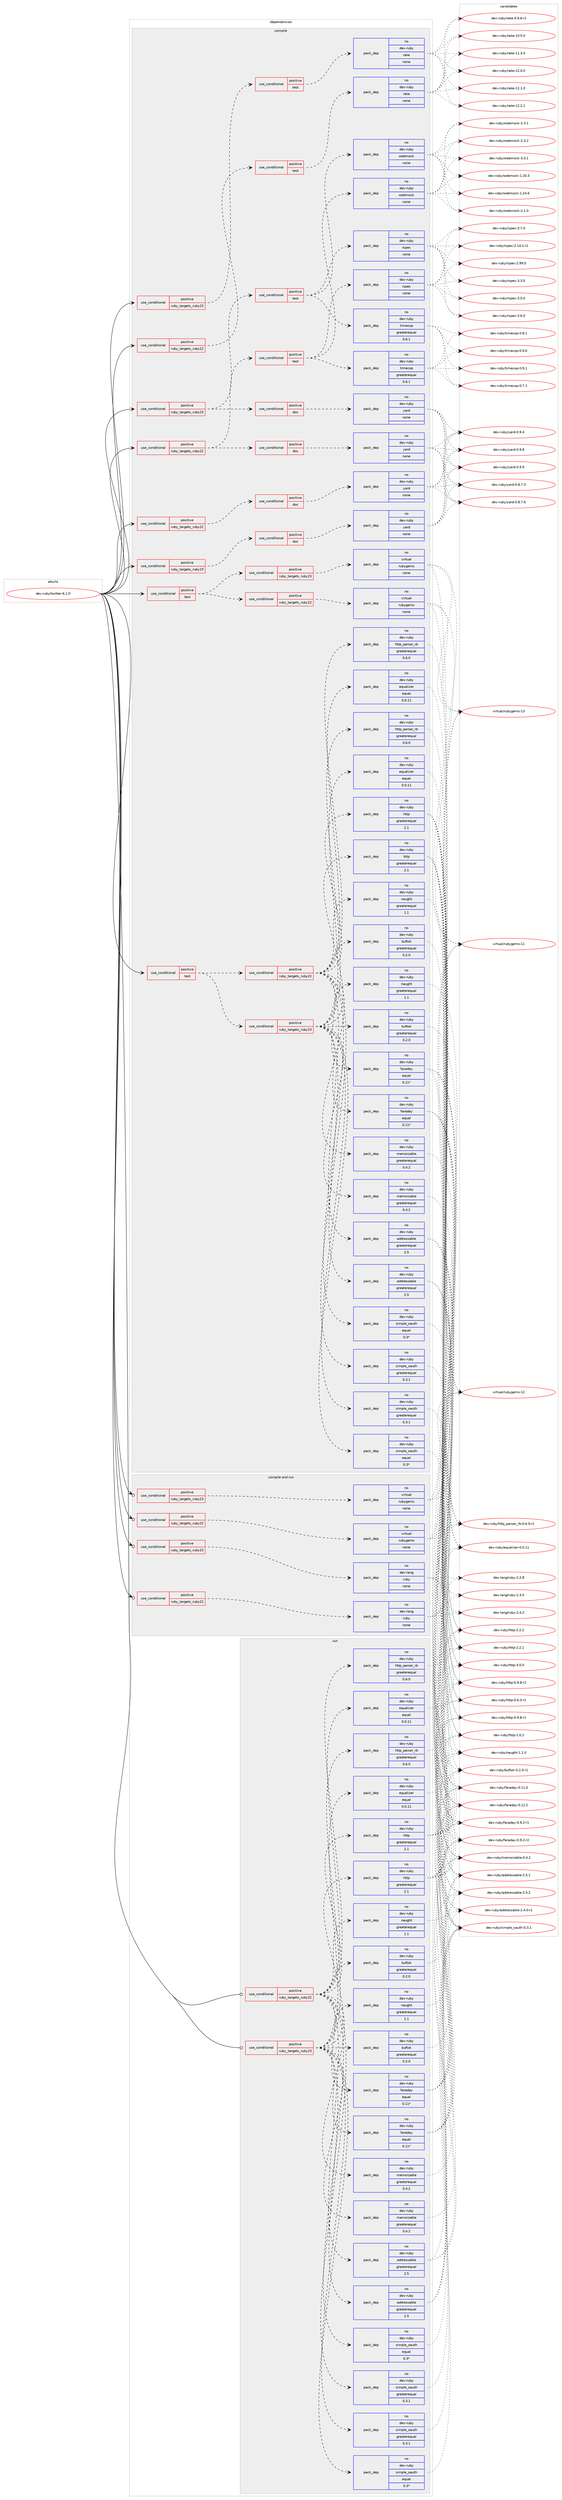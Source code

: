 digraph prolog {

# *************
# Graph options
# *************

newrank=true;
concentrate=true;
compound=true;
graph [rankdir=LR,fontname=Helvetica,fontsize=10,ranksep=1.5];#, ranksep=2.5, nodesep=0.2];
edge  [arrowhead=vee];
node  [fontname=Helvetica,fontsize=10];

# **********
# The ebuild
# **********

subgraph cluster_leftcol {
color=gray;
rank=same;
label=<<i>ebuild</i>>;
id [label="dev-ruby/twitter-6.1.0", color=red, width=4, href="../dev-ruby/twitter-6.1.0.svg"];
}

# ****************
# The dependencies
# ****************

subgraph cluster_midcol {
color=gray;
label=<<i>dependencies</i>>;
subgraph cluster_compile {
fillcolor="#eeeeee";
style=filled;
label=<<i>compile</i>>;
subgraph cond75547 {
dependency275779 [label=<<TABLE BORDER="0" CELLBORDER="1" CELLSPACING="0" CELLPADDING="4"><TR><TD ROWSPAN="3" CELLPADDING="10">use_conditional</TD></TR><TR><TD>positive</TD></TR><TR><TD>ruby_targets_ruby22</TD></TR></TABLE>>, shape=none, color=red];
subgraph cond75548 {
dependency275780 [label=<<TABLE BORDER="0" CELLBORDER="1" CELLSPACING="0" CELLPADDING="4"><TR><TD ROWSPAN="3" CELLPADDING="10">use_conditional</TD></TR><TR><TD>positive</TD></TR><TR><TD>doc</TD></TR></TABLE>>, shape=none, color=red];
subgraph pack196116 {
dependency275781 [label=<<TABLE BORDER="0" CELLBORDER="1" CELLSPACING="0" CELLPADDING="4" WIDTH="220"><TR><TD ROWSPAN="6" CELLPADDING="30">pack_dep</TD></TR><TR><TD WIDTH="110">no</TD></TR><TR><TD>dev-ruby</TD></TR><TR><TD>yard</TD></TR><TR><TD>none</TD></TR><TR><TD></TD></TR></TABLE>>, shape=none, color=blue];
}
dependency275780:e -> dependency275781:w [weight=20,style="dashed",arrowhead="vee"];
}
dependency275779:e -> dependency275780:w [weight=20,style="dashed",arrowhead="vee"];
}
id:e -> dependency275779:w [weight=20,style="solid",arrowhead="vee"];
subgraph cond75549 {
dependency275782 [label=<<TABLE BORDER="0" CELLBORDER="1" CELLSPACING="0" CELLPADDING="4"><TR><TD ROWSPAN="3" CELLPADDING="10">use_conditional</TD></TR><TR><TD>positive</TD></TR><TR><TD>ruby_targets_ruby22</TD></TR></TABLE>>, shape=none, color=red];
subgraph cond75550 {
dependency275783 [label=<<TABLE BORDER="0" CELLBORDER="1" CELLSPACING="0" CELLPADDING="4"><TR><TD ROWSPAN="3" CELLPADDING="10">use_conditional</TD></TR><TR><TD>positive</TD></TR><TR><TD>test</TD></TR></TABLE>>, shape=none, color=red];
subgraph pack196117 {
dependency275784 [label=<<TABLE BORDER="0" CELLBORDER="1" CELLSPACING="0" CELLPADDING="4" WIDTH="220"><TR><TD ROWSPAN="6" CELLPADDING="30">pack_dep</TD></TR><TR><TD WIDTH="110">no</TD></TR><TR><TD>dev-ruby</TD></TR><TR><TD>rake</TD></TR><TR><TD>none</TD></TR><TR><TD></TD></TR></TABLE>>, shape=none, color=blue];
}
dependency275783:e -> dependency275784:w [weight=20,style="dashed",arrowhead="vee"];
}
dependency275782:e -> dependency275783:w [weight=20,style="dashed",arrowhead="vee"];
}
id:e -> dependency275782:w [weight=20,style="solid",arrowhead="vee"];
subgraph cond75551 {
dependency275785 [label=<<TABLE BORDER="0" CELLBORDER="1" CELLSPACING="0" CELLPADDING="4"><TR><TD ROWSPAN="3" CELLPADDING="10">use_conditional</TD></TR><TR><TD>positive</TD></TR><TR><TD>ruby_targets_ruby22</TD></TR></TABLE>>, shape=none, color=red];
subgraph cond75552 {
dependency275786 [label=<<TABLE BORDER="0" CELLBORDER="1" CELLSPACING="0" CELLPADDING="4"><TR><TD ROWSPAN="3" CELLPADDING="10">use_conditional</TD></TR><TR><TD>positive</TD></TR><TR><TD>test</TD></TR></TABLE>>, shape=none, color=red];
subgraph pack196118 {
dependency275787 [label=<<TABLE BORDER="0" CELLBORDER="1" CELLSPACING="0" CELLPADDING="4" WIDTH="220"><TR><TD ROWSPAN="6" CELLPADDING="30">pack_dep</TD></TR><TR><TD WIDTH="110">no</TD></TR><TR><TD>dev-ruby</TD></TR><TR><TD>rspec</TD></TR><TR><TD>none</TD></TR><TR><TD></TD></TR></TABLE>>, shape=none, color=blue];
}
dependency275786:e -> dependency275787:w [weight=20,style="dashed",arrowhead="vee"];
subgraph pack196119 {
dependency275788 [label=<<TABLE BORDER="0" CELLBORDER="1" CELLSPACING="0" CELLPADDING="4" WIDTH="220"><TR><TD ROWSPAN="6" CELLPADDING="30">pack_dep</TD></TR><TR><TD WIDTH="110">no</TD></TR><TR><TD>dev-ruby</TD></TR><TR><TD>webmock</TD></TR><TR><TD>none</TD></TR><TR><TD></TD></TR></TABLE>>, shape=none, color=blue];
}
dependency275786:e -> dependency275788:w [weight=20,style="dashed",arrowhead="vee"];
subgraph pack196120 {
dependency275789 [label=<<TABLE BORDER="0" CELLBORDER="1" CELLSPACING="0" CELLPADDING="4" WIDTH="220"><TR><TD ROWSPAN="6" CELLPADDING="30">pack_dep</TD></TR><TR><TD WIDTH="110">no</TD></TR><TR><TD>dev-ruby</TD></TR><TR><TD>timecop</TD></TR><TR><TD>greaterequal</TD></TR><TR><TD>0.6.1</TD></TR></TABLE>>, shape=none, color=blue];
}
dependency275786:e -> dependency275789:w [weight=20,style="dashed",arrowhead="vee"];
}
dependency275785:e -> dependency275786:w [weight=20,style="dashed",arrowhead="vee"];
subgraph cond75553 {
dependency275790 [label=<<TABLE BORDER="0" CELLBORDER="1" CELLSPACING="0" CELLPADDING="4"><TR><TD ROWSPAN="3" CELLPADDING="10">use_conditional</TD></TR><TR><TD>positive</TD></TR><TR><TD>doc</TD></TR></TABLE>>, shape=none, color=red];
subgraph pack196121 {
dependency275791 [label=<<TABLE BORDER="0" CELLBORDER="1" CELLSPACING="0" CELLPADDING="4" WIDTH="220"><TR><TD ROWSPAN="6" CELLPADDING="30">pack_dep</TD></TR><TR><TD WIDTH="110">no</TD></TR><TR><TD>dev-ruby</TD></TR><TR><TD>yard</TD></TR><TR><TD>none</TD></TR><TR><TD></TD></TR></TABLE>>, shape=none, color=blue];
}
dependency275790:e -> dependency275791:w [weight=20,style="dashed",arrowhead="vee"];
}
dependency275785:e -> dependency275790:w [weight=20,style="dashed",arrowhead="vee"];
}
id:e -> dependency275785:w [weight=20,style="solid",arrowhead="vee"];
subgraph cond75554 {
dependency275792 [label=<<TABLE BORDER="0" CELLBORDER="1" CELLSPACING="0" CELLPADDING="4"><TR><TD ROWSPAN="3" CELLPADDING="10">use_conditional</TD></TR><TR><TD>positive</TD></TR><TR><TD>ruby_targets_ruby23</TD></TR></TABLE>>, shape=none, color=red];
subgraph cond75555 {
dependency275793 [label=<<TABLE BORDER="0" CELLBORDER="1" CELLSPACING="0" CELLPADDING="4"><TR><TD ROWSPAN="3" CELLPADDING="10">use_conditional</TD></TR><TR><TD>positive</TD></TR><TR><TD>doc</TD></TR></TABLE>>, shape=none, color=red];
subgraph pack196122 {
dependency275794 [label=<<TABLE BORDER="0" CELLBORDER="1" CELLSPACING="0" CELLPADDING="4" WIDTH="220"><TR><TD ROWSPAN="6" CELLPADDING="30">pack_dep</TD></TR><TR><TD WIDTH="110">no</TD></TR><TR><TD>dev-ruby</TD></TR><TR><TD>yard</TD></TR><TR><TD>none</TD></TR><TR><TD></TD></TR></TABLE>>, shape=none, color=blue];
}
dependency275793:e -> dependency275794:w [weight=20,style="dashed",arrowhead="vee"];
}
dependency275792:e -> dependency275793:w [weight=20,style="dashed",arrowhead="vee"];
}
id:e -> dependency275792:w [weight=20,style="solid",arrowhead="vee"];
subgraph cond75556 {
dependency275795 [label=<<TABLE BORDER="0" CELLBORDER="1" CELLSPACING="0" CELLPADDING="4"><TR><TD ROWSPAN="3" CELLPADDING="10">use_conditional</TD></TR><TR><TD>positive</TD></TR><TR><TD>ruby_targets_ruby23</TD></TR></TABLE>>, shape=none, color=red];
subgraph cond75557 {
dependency275796 [label=<<TABLE BORDER="0" CELLBORDER="1" CELLSPACING="0" CELLPADDING="4"><TR><TD ROWSPAN="3" CELLPADDING="10">use_conditional</TD></TR><TR><TD>positive</TD></TR><TR><TD>test</TD></TR></TABLE>>, shape=none, color=red];
subgraph pack196123 {
dependency275797 [label=<<TABLE BORDER="0" CELLBORDER="1" CELLSPACING="0" CELLPADDING="4" WIDTH="220"><TR><TD ROWSPAN="6" CELLPADDING="30">pack_dep</TD></TR><TR><TD WIDTH="110">no</TD></TR><TR><TD>dev-ruby</TD></TR><TR><TD>rake</TD></TR><TR><TD>none</TD></TR><TR><TD></TD></TR></TABLE>>, shape=none, color=blue];
}
dependency275796:e -> dependency275797:w [weight=20,style="dashed",arrowhead="vee"];
}
dependency275795:e -> dependency275796:w [weight=20,style="dashed",arrowhead="vee"];
}
id:e -> dependency275795:w [weight=20,style="solid",arrowhead="vee"];
subgraph cond75558 {
dependency275798 [label=<<TABLE BORDER="0" CELLBORDER="1" CELLSPACING="0" CELLPADDING="4"><TR><TD ROWSPAN="3" CELLPADDING="10">use_conditional</TD></TR><TR><TD>positive</TD></TR><TR><TD>ruby_targets_ruby23</TD></TR></TABLE>>, shape=none, color=red];
subgraph cond75559 {
dependency275799 [label=<<TABLE BORDER="0" CELLBORDER="1" CELLSPACING="0" CELLPADDING="4"><TR><TD ROWSPAN="3" CELLPADDING="10">use_conditional</TD></TR><TR><TD>positive</TD></TR><TR><TD>test</TD></TR></TABLE>>, shape=none, color=red];
subgraph pack196124 {
dependency275800 [label=<<TABLE BORDER="0" CELLBORDER="1" CELLSPACING="0" CELLPADDING="4" WIDTH="220"><TR><TD ROWSPAN="6" CELLPADDING="30">pack_dep</TD></TR><TR><TD WIDTH="110">no</TD></TR><TR><TD>dev-ruby</TD></TR><TR><TD>rspec</TD></TR><TR><TD>none</TD></TR><TR><TD></TD></TR></TABLE>>, shape=none, color=blue];
}
dependency275799:e -> dependency275800:w [weight=20,style="dashed",arrowhead="vee"];
subgraph pack196125 {
dependency275801 [label=<<TABLE BORDER="0" CELLBORDER="1" CELLSPACING="0" CELLPADDING="4" WIDTH="220"><TR><TD ROWSPAN="6" CELLPADDING="30">pack_dep</TD></TR><TR><TD WIDTH="110">no</TD></TR><TR><TD>dev-ruby</TD></TR><TR><TD>webmock</TD></TR><TR><TD>none</TD></TR><TR><TD></TD></TR></TABLE>>, shape=none, color=blue];
}
dependency275799:e -> dependency275801:w [weight=20,style="dashed",arrowhead="vee"];
subgraph pack196126 {
dependency275802 [label=<<TABLE BORDER="0" CELLBORDER="1" CELLSPACING="0" CELLPADDING="4" WIDTH="220"><TR><TD ROWSPAN="6" CELLPADDING="30">pack_dep</TD></TR><TR><TD WIDTH="110">no</TD></TR><TR><TD>dev-ruby</TD></TR><TR><TD>timecop</TD></TR><TR><TD>greaterequal</TD></TR><TR><TD>0.6.1</TD></TR></TABLE>>, shape=none, color=blue];
}
dependency275799:e -> dependency275802:w [weight=20,style="dashed",arrowhead="vee"];
}
dependency275798:e -> dependency275799:w [weight=20,style="dashed",arrowhead="vee"];
subgraph cond75560 {
dependency275803 [label=<<TABLE BORDER="0" CELLBORDER="1" CELLSPACING="0" CELLPADDING="4"><TR><TD ROWSPAN="3" CELLPADDING="10">use_conditional</TD></TR><TR><TD>positive</TD></TR><TR><TD>doc</TD></TR></TABLE>>, shape=none, color=red];
subgraph pack196127 {
dependency275804 [label=<<TABLE BORDER="0" CELLBORDER="1" CELLSPACING="0" CELLPADDING="4" WIDTH="220"><TR><TD ROWSPAN="6" CELLPADDING="30">pack_dep</TD></TR><TR><TD WIDTH="110">no</TD></TR><TR><TD>dev-ruby</TD></TR><TR><TD>yard</TD></TR><TR><TD>none</TD></TR><TR><TD></TD></TR></TABLE>>, shape=none, color=blue];
}
dependency275803:e -> dependency275804:w [weight=20,style="dashed",arrowhead="vee"];
}
dependency275798:e -> dependency275803:w [weight=20,style="dashed",arrowhead="vee"];
}
id:e -> dependency275798:w [weight=20,style="solid",arrowhead="vee"];
subgraph cond75561 {
dependency275805 [label=<<TABLE BORDER="0" CELLBORDER="1" CELLSPACING="0" CELLPADDING="4"><TR><TD ROWSPAN="3" CELLPADDING="10">use_conditional</TD></TR><TR><TD>positive</TD></TR><TR><TD>test</TD></TR></TABLE>>, shape=none, color=red];
subgraph cond75562 {
dependency275806 [label=<<TABLE BORDER="0" CELLBORDER="1" CELLSPACING="0" CELLPADDING="4"><TR><TD ROWSPAN="3" CELLPADDING="10">use_conditional</TD></TR><TR><TD>positive</TD></TR><TR><TD>ruby_targets_ruby22</TD></TR></TABLE>>, shape=none, color=red];
subgraph pack196128 {
dependency275807 [label=<<TABLE BORDER="0" CELLBORDER="1" CELLSPACING="0" CELLPADDING="4" WIDTH="220"><TR><TD ROWSPAN="6" CELLPADDING="30">pack_dep</TD></TR><TR><TD WIDTH="110">no</TD></TR><TR><TD>dev-ruby</TD></TR><TR><TD>addressable</TD></TR><TR><TD>greaterequal</TD></TR><TR><TD>2.5</TD></TR></TABLE>>, shape=none, color=blue];
}
dependency275806:e -> dependency275807:w [weight=20,style="dashed",arrowhead="vee"];
subgraph pack196129 {
dependency275808 [label=<<TABLE BORDER="0" CELLBORDER="1" CELLSPACING="0" CELLPADDING="4" WIDTH="220"><TR><TD ROWSPAN="6" CELLPADDING="30">pack_dep</TD></TR><TR><TD WIDTH="110">no</TD></TR><TR><TD>dev-ruby</TD></TR><TR><TD>buftok</TD></TR><TR><TD>greaterequal</TD></TR><TR><TD>0.2.0</TD></TR></TABLE>>, shape=none, color=blue];
}
dependency275806:e -> dependency275808:w [weight=20,style="dashed",arrowhead="vee"];
subgraph pack196130 {
dependency275809 [label=<<TABLE BORDER="0" CELLBORDER="1" CELLSPACING="0" CELLPADDING="4" WIDTH="220"><TR><TD ROWSPAN="6" CELLPADDING="30">pack_dep</TD></TR><TR><TD WIDTH="110">no</TD></TR><TR><TD>dev-ruby</TD></TR><TR><TD>equalizer</TD></TR><TR><TD>equal</TD></TR><TR><TD>0.0.11</TD></TR></TABLE>>, shape=none, color=blue];
}
dependency275806:e -> dependency275809:w [weight=20,style="dashed",arrowhead="vee"];
subgraph pack196131 {
dependency275810 [label=<<TABLE BORDER="0" CELLBORDER="1" CELLSPACING="0" CELLPADDING="4" WIDTH="220"><TR><TD ROWSPAN="6" CELLPADDING="30">pack_dep</TD></TR><TR><TD WIDTH="110">no</TD></TR><TR><TD>dev-ruby</TD></TR><TR><TD>faraday</TD></TR><TR><TD>equal</TD></TR><TR><TD>0.11*</TD></TR></TABLE>>, shape=none, color=blue];
}
dependency275806:e -> dependency275810:w [weight=20,style="dashed",arrowhead="vee"];
subgraph pack196132 {
dependency275811 [label=<<TABLE BORDER="0" CELLBORDER="1" CELLSPACING="0" CELLPADDING="4" WIDTH="220"><TR><TD ROWSPAN="6" CELLPADDING="30">pack_dep</TD></TR><TR><TD WIDTH="110">no</TD></TR><TR><TD>dev-ruby</TD></TR><TR><TD>http</TD></TR><TR><TD>greaterequal</TD></TR><TR><TD>2.1</TD></TR></TABLE>>, shape=none, color=blue];
}
dependency275806:e -> dependency275811:w [weight=20,style="dashed",arrowhead="vee"];
subgraph pack196133 {
dependency275812 [label=<<TABLE BORDER="0" CELLBORDER="1" CELLSPACING="0" CELLPADDING="4" WIDTH="220"><TR><TD ROWSPAN="6" CELLPADDING="30">pack_dep</TD></TR><TR><TD WIDTH="110">no</TD></TR><TR><TD>dev-ruby</TD></TR><TR><TD>http_parser_rb</TD></TR><TR><TD>greaterequal</TD></TR><TR><TD>0.6.0</TD></TR></TABLE>>, shape=none, color=blue];
}
dependency275806:e -> dependency275812:w [weight=20,style="dashed",arrowhead="vee"];
subgraph pack196134 {
dependency275813 [label=<<TABLE BORDER="0" CELLBORDER="1" CELLSPACING="0" CELLPADDING="4" WIDTH="220"><TR><TD ROWSPAN="6" CELLPADDING="30">pack_dep</TD></TR><TR><TD WIDTH="110">no</TD></TR><TR><TD>dev-ruby</TD></TR><TR><TD>memoizable</TD></TR><TR><TD>greaterequal</TD></TR><TR><TD>0.4.2</TD></TR></TABLE>>, shape=none, color=blue];
}
dependency275806:e -> dependency275813:w [weight=20,style="dashed",arrowhead="vee"];
subgraph pack196135 {
dependency275814 [label=<<TABLE BORDER="0" CELLBORDER="1" CELLSPACING="0" CELLPADDING="4" WIDTH="220"><TR><TD ROWSPAN="6" CELLPADDING="30">pack_dep</TD></TR><TR><TD WIDTH="110">no</TD></TR><TR><TD>dev-ruby</TD></TR><TR><TD>naught</TD></TR><TR><TD>greaterequal</TD></TR><TR><TD>1.1</TD></TR></TABLE>>, shape=none, color=blue];
}
dependency275806:e -> dependency275814:w [weight=20,style="dashed",arrowhead="vee"];
subgraph pack196136 {
dependency275815 [label=<<TABLE BORDER="0" CELLBORDER="1" CELLSPACING="0" CELLPADDING="4" WIDTH="220"><TR><TD ROWSPAN="6" CELLPADDING="30">pack_dep</TD></TR><TR><TD WIDTH="110">no</TD></TR><TR><TD>dev-ruby</TD></TR><TR><TD>simple_oauth</TD></TR><TR><TD>equal</TD></TR><TR><TD>0.3*</TD></TR></TABLE>>, shape=none, color=blue];
}
dependency275806:e -> dependency275815:w [weight=20,style="dashed",arrowhead="vee"];
subgraph pack196137 {
dependency275816 [label=<<TABLE BORDER="0" CELLBORDER="1" CELLSPACING="0" CELLPADDING="4" WIDTH="220"><TR><TD ROWSPAN="6" CELLPADDING="30">pack_dep</TD></TR><TR><TD WIDTH="110">no</TD></TR><TR><TD>dev-ruby</TD></TR><TR><TD>simple_oauth</TD></TR><TR><TD>greaterequal</TD></TR><TR><TD>0.3.1</TD></TR></TABLE>>, shape=none, color=blue];
}
dependency275806:e -> dependency275816:w [weight=20,style="dashed",arrowhead="vee"];
}
dependency275805:e -> dependency275806:w [weight=20,style="dashed",arrowhead="vee"];
subgraph cond75563 {
dependency275817 [label=<<TABLE BORDER="0" CELLBORDER="1" CELLSPACING="0" CELLPADDING="4"><TR><TD ROWSPAN="3" CELLPADDING="10">use_conditional</TD></TR><TR><TD>positive</TD></TR><TR><TD>ruby_targets_ruby23</TD></TR></TABLE>>, shape=none, color=red];
subgraph pack196138 {
dependency275818 [label=<<TABLE BORDER="0" CELLBORDER="1" CELLSPACING="0" CELLPADDING="4" WIDTH="220"><TR><TD ROWSPAN="6" CELLPADDING="30">pack_dep</TD></TR><TR><TD WIDTH="110">no</TD></TR><TR><TD>dev-ruby</TD></TR><TR><TD>addressable</TD></TR><TR><TD>greaterequal</TD></TR><TR><TD>2.5</TD></TR></TABLE>>, shape=none, color=blue];
}
dependency275817:e -> dependency275818:w [weight=20,style="dashed",arrowhead="vee"];
subgraph pack196139 {
dependency275819 [label=<<TABLE BORDER="0" CELLBORDER="1" CELLSPACING="0" CELLPADDING="4" WIDTH="220"><TR><TD ROWSPAN="6" CELLPADDING="30">pack_dep</TD></TR><TR><TD WIDTH="110">no</TD></TR><TR><TD>dev-ruby</TD></TR><TR><TD>buftok</TD></TR><TR><TD>greaterequal</TD></TR><TR><TD>0.2.0</TD></TR></TABLE>>, shape=none, color=blue];
}
dependency275817:e -> dependency275819:w [weight=20,style="dashed",arrowhead="vee"];
subgraph pack196140 {
dependency275820 [label=<<TABLE BORDER="0" CELLBORDER="1" CELLSPACING="0" CELLPADDING="4" WIDTH="220"><TR><TD ROWSPAN="6" CELLPADDING="30">pack_dep</TD></TR><TR><TD WIDTH="110">no</TD></TR><TR><TD>dev-ruby</TD></TR><TR><TD>equalizer</TD></TR><TR><TD>equal</TD></TR><TR><TD>0.0.11</TD></TR></TABLE>>, shape=none, color=blue];
}
dependency275817:e -> dependency275820:w [weight=20,style="dashed",arrowhead="vee"];
subgraph pack196141 {
dependency275821 [label=<<TABLE BORDER="0" CELLBORDER="1" CELLSPACING="0" CELLPADDING="4" WIDTH="220"><TR><TD ROWSPAN="6" CELLPADDING="30">pack_dep</TD></TR><TR><TD WIDTH="110">no</TD></TR><TR><TD>dev-ruby</TD></TR><TR><TD>faraday</TD></TR><TR><TD>equal</TD></TR><TR><TD>0.11*</TD></TR></TABLE>>, shape=none, color=blue];
}
dependency275817:e -> dependency275821:w [weight=20,style="dashed",arrowhead="vee"];
subgraph pack196142 {
dependency275822 [label=<<TABLE BORDER="0" CELLBORDER="1" CELLSPACING="0" CELLPADDING="4" WIDTH="220"><TR><TD ROWSPAN="6" CELLPADDING="30">pack_dep</TD></TR><TR><TD WIDTH="110">no</TD></TR><TR><TD>dev-ruby</TD></TR><TR><TD>http</TD></TR><TR><TD>greaterequal</TD></TR><TR><TD>2.1</TD></TR></TABLE>>, shape=none, color=blue];
}
dependency275817:e -> dependency275822:w [weight=20,style="dashed",arrowhead="vee"];
subgraph pack196143 {
dependency275823 [label=<<TABLE BORDER="0" CELLBORDER="1" CELLSPACING="0" CELLPADDING="4" WIDTH="220"><TR><TD ROWSPAN="6" CELLPADDING="30">pack_dep</TD></TR><TR><TD WIDTH="110">no</TD></TR><TR><TD>dev-ruby</TD></TR><TR><TD>http_parser_rb</TD></TR><TR><TD>greaterequal</TD></TR><TR><TD>0.6.0</TD></TR></TABLE>>, shape=none, color=blue];
}
dependency275817:e -> dependency275823:w [weight=20,style="dashed",arrowhead="vee"];
subgraph pack196144 {
dependency275824 [label=<<TABLE BORDER="0" CELLBORDER="1" CELLSPACING="0" CELLPADDING="4" WIDTH="220"><TR><TD ROWSPAN="6" CELLPADDING="30">pack_dep</TD></TR><TR><TD WIDTH="110">no</TD></TR><TR><TD>dev-ruby</TD></TR><TR><TD>memoizable</TD></TR><TR><TD>greaterequal</TD></TR><TR><TD>0.4.2</TD></TR></TABLE>>, shape=none, color=blue];
}
dependency275817:e -> dependency275824:w [weight=20,style="dashed",arrowhead="vee"];
subgraph pack196145 {
dependency275825 [label=<<TABLE BORDER="0" CELLBORDER="1" CELLSPACING="0" CELLPADDING="4" WIDTH="220"><TR><TD ROWSPAN="6" CELLPADDING="30">pack_dep</TD></TR><TR><TD WIDTH="110">no</TD></TR><TR><TD>dev-ruby</TD></TR><TR><TD>naught</TD></TR><TR><TD>greaterequal</TD></TR><TR><TD>1.1</TD></TR></TABLE>>, shape=none, color=blue];
}
dependency275817:e -> dependency275825:w [weight=20,style="dashed",arrowhead="vee"];
subgraph pack196146 {
dependency275826 [label=<<TABLE BORDER="0" CELLBORDER="1" CELLSPACING="0" CELLPADDING="4" WIDTH="220"><TR><TD ROWSPAN="6" CELLPADDING="30">pack_dep</TD></TR><TR><TD WIDTH="110">no</TD></TR><TR><TD>dev-ruby</TD></TR><TR><TD>simple_oauth</TD></TR><TR><TD>equal</TD></TR><TR><TD>0.3*</TD></TR></TABLE>>, shape=none, color=blue];
}
dependency275817:e -> dependency275826:w [weight=20,style="dashed",arrowhead="vee"];
subgraph pack196147 {
dependency275827 [label=<<TABLE BORDER="0" CELLBORDER="1" CELLSPACING="0" CELLPADDING="4" WIDTH="220"><TR><TD ROWSPAN="6" CELLPADDING="30">pack_dep</TD></TR><TR><TD WIDTH="110">no</TD></TR><TR><TD>dev-ruby</TD></TR><TR><TD>simple_oauth</TD></TR><TR><TD>greaterequal</TD></TR><TR><TD>0.3.1</TD></TR></TABLE>>, shape=none, color=blue];
}
dependency275817:e -> dependency275827:w [weight=20,style="dashed",arrowhead="vee"];
}
dependency275805:e -> dependency275817:w [weight=20,style="dashed",arrowhead="vee"];
}
id:e -> dependency275805:w [weight=20,style="solid",arrowhead="vee"];
subgraph cond75564 {
dependency275828 [label=<<TABLE BORDER="0" CELLBORDER="1" CELLSPACING="0" CELLPADDING="4"><TR><TD ROWSPAN="3" CELLPADDING="10">use_conditional</TD></TR><TR><TD>positive</TD></TR><TR><TD>test</TD></TR></TABLE>>, shape=none, color=red];
subgraph cond75565 {
dependency275829 [label=<<TABLE BORDER="0" CELLBORDER="1" CELLSPACING="0" CELLPADDING="4"><TR><TD ROWSPAN="3" CELLPADDING="10">use_conditional</TD></TR><TR><TD>positive</TD></TR><TR><TD>ruby_targets_ruby22</TD></TR></TABLE>>, shape=none, color=red];
subgraph pack196148 {
dependency275830 [label=<<TABLE BORDER="0" CELLBORDER="1" CELLSPACING="0" CELLPADDING="4" WIDTH="220"><TR><TD ROWSPAN="6" CELLPADDING="30">pack_dep</TD></TR><TR><TD WIDTH="110">no</TD></TR><TR><TD>virtual</TD></TR><TR><TD>rubygems</TD></TR><TR><TD>none</TD></TR><TR><TD></TD></TR></TABLE>>, shape=none, color=blue];
}
dependency275829:e -> dependency275830:w [weight=20,style="dashed",arrowhead="vee"];
}
dependency275828:e -> dependency275829:w [weight=20,style="dashed",arrowhead="vee"];
subgraph cond75566 {
dependency275831 [label=<<TABLE BORDER="0" CELLBORDER="1" CELLSPACING="0" CELLPADDING="4"><TR><TD ROWSPAN="3" CELLPADDING="10">use_conditional</TD></TR><TR><TD>positive</TD></TR><TR><TD>ruby_targets_ruby23</TD></TR></TABLE>>, shape=none, color=red];
subgraph pack196149 {
dependency275832 [label=<<TABLE BORDER="0" CELLBORDER="1" CELLSPACING="0" CELLPADDING="4" WIDTH="220"><TR><TD ROWSPAN="6" CELLPADDING="30">pack_dep</TD></TR><TR><TD WIDTH="110">no</TD></TR><TR><TD>virtual</TD></TR><TR><TD>rubygems</TD></TR><TR><TD>none</TD></TR><TR><TD></TD></TR></TABLE>>, shape=none, color=blue];
}
dependency275831:e -> dependency275832:w [weight=20,style="dashed",arrowhead="vee"];
}
dependency275828:e -> dependency275831:w [weight=20,style="dashed",arrowhead="vee"];
}
id:e -> dependency275828:w [weight=20,style="solid",arrowhead="vee"];
}
subgraph cluster_compileandrun {
fillcolor="#eeeeee";
style=filled;
label=<<i>compile and run</i>>;
subgraph cond75567 {
dependency275833 [label=<<TABLE BORDER="0" CELLBORDER="1" CELLSPACING="0" CELLPADDING="4"><TR><TD ROWSPAN="3" CELLPADDING="10">use_conditional</TD></TR><TR><TD>positive</TD></TR><TR><TD>ruby_targets_ruby22</TD></TR></TABLE>>, shape=none, color=red];
subgraph pack196150 {
dependency275834 [label=<<TABLE BORDER="0" CELLBORDER="1" CELLSPACING="0" CELLPADDING="4" WIDTH="220"><TR><TD ROWSPAN="6" CELLPADDING="30">pack_dep</TD></TR><TR><TD WIDTH="110">no</TD></TR><TR><TD>dev-lang</TD></TR><TR><TD>ruby</TD></TR><TR><TD>none</TD></TR><TR><TD></TD></TR></TABLE>>, shape=none, color=blue];
}
dependency275833:e -> dependency275834:w [weight=20,style="dashed",arrowhead="vee"];
}
id:e -> dependency275833:w [weight=20,style="solid",arrowhead="odotvee"];
subgraph cond75568 {
dependency275835 [label=<<TABLE BORDER="0" CELLBORDER="1" CELLSPACING="0" CELLPADDING="4"><TR><TD ROWSPAN="3" CELLPADDING="10">use_conditional</TD></TR><TR><TD>positive</TD></TR><TR><TD>ruby_targets_ruby22</TD></TR></TABLE>>, shape=none, color=red];
subgraph pack196151 {
dependency275836 [label=<<TABLE BORDER="0" CELLBORDER="1" CELLSPACING="0" CELLPADDING="4" WIDTH="220"><TR><TD ROWSPAN="6" CELLPADDING="30">pack_dep</TD></TR><TR><TD WIDTH="110">no</TD></TR><TR><TD>virtual</TD></TR><TR><TD>rubygems</TD></TR><TR><TD>none</TD></TR><TR><TD></TD></TR></TABLE>>, shape=none, color=blue];
}
dependency275835:e -> dependency275836:w [weight=20,style="dashed",arrowhead="vee"];
}
id:e -> dependency275835:w [weight=20,style="solid",arrowhead="odotvee"];
subgraph cond75569 {
dependency275837 [label=<<TABLE BORDER="0" CELLBORDER="1" CELLSPACING="0" CELLPADDING="4"><TR><TD ROWSPAN="3" CELLPADDING="10">use_conditional</TD></TR><TR><TD>positive</TD></TR><TR><TD>ruby_targets_ruby23</TD></TR></TABLE>>, shape=none, color=red];
subgraph pack196152 {
dependency275838 [label=<<TABLE BORDER="0" CELLBORDER="1" CELLSPACING="0" CELLPADDING="4" WIDTH="220"><TR><TD ROWSPAN="6" CELLPADDING="30">pack_dep</TD></TR><TR><TD WIDTH="110">no</TD></TR><TR><TD>dev-lang</TD></TR><TR><TD>ruby</TD></TR><TR><TD>none</TD></TR><TR><TD></TD></TR></TABLE>>, shape=none, color=blue];
}
dependency275837:e -> dependency275838:w [weight=20,style="dashed",arrowhead="vee"];
}
id:e -> dependency275837:w [weight=20,style="solid",arrowhead="odotvee"];
subgraph cond75570 {
dependency275839 [label=<<TABLE BORDER="0" CELLBORDER="1" CELLSPACING="0" CELLPADDING="4"><TR><TD ROWSPAN="3" CELLPADDING="10">use_conditional</TD></TR><TR><TD>positive</TD></TR><TR><TD>ruby_targets_ruby23</TD></TR></TABLE>>, shape=none, color=red];
subgraph pack196153 {
dependency275840 [label=<<TABLE BORDER="0" CELLBORDER="1" CELLSPACING="0" CELLPADDING="4" WIDTH="220"><TR><TD ROWSPAN="6" CELLPADDING="30">pack_dep</TD></TR><TR><TD WIDTH="110">no</TD></TR><TR><TD>virtual</TD></TR><TR><TD>rubygems</TD></TR><TR><TD>none</TD></TR><TR><TD></TD></TR></TABLE>>, shape=none, color=blue];
}
dependency275839:e -> dependency275840:w [weight=20,style="dashed",arrowhead="vee"];
}
id:e -> dependency275839:w [weight=20,style="solid",arrowhead="odotvee"];
}
subgraph cluster_run {
fillcolor="#eeeeee";
style=filled;
label=<<i>run</i>>;
subgraph cond75571 {
dependency275841 [label=<<TABLE BORDER="0" CELLBORDER="1" CELLSPACING="0" CELLPADDING="4"><TR><TD ROWSPAN="3" CELLPADDING="10">use_conditional</TD></TR><TR><TD>positive</TD></TR><TR><TD>ruby_targets_ruby22</TD></TR></TABLE>>, shape=none, color=red];
subgraph pack196154 {
dependency275842 [label=<<TABLE BORDER="0" CELLBORDER="1" CELLSPACING="0" CELLPADDING="4" WIDTH="220"><TR><TD ROWSPAN="6" CELLPADDING="30">pack_dep</TD></TR><TR><TD WIDTH="110">no</TD></TR><TR><TD>dev-ruby</TD></TR><TR><TD>addressable</TD></TR><TR><TD>greaterequal</TD></TR><TR><TD>2.5</TD></TR></TABLE>>, shape=none, color=blue];
}
dependency275841:e -> dependency275842:w [weight=20,style="dashed",arrowhead="vee"];
subgraph pack196155 {
dependency275843 [label=<<TABLE BORDER="0" CELLBORDER="1" CELLSPACING="0" CELLPADDING="4" WIDTH="220"><TR><TD ROWSPAN="6" CELLPADDING="30">pack_dep</TD></TR><TR><TD WIDTH="110">no</TD></TR><TR><TD>dev-ruby</TD></TR><TR><TD>buftok</TD></TR><TR><TD>greaterequal</TD></TR><TR><TD>0.2.0</TD></TR></TABLE>>, shape=none, color=blue];
}
dependency275841:e -> dependency275843:w [weight=20,style="dashed",arrowhead="vee"];
subgraph pack196156 {
dependency275844 [label=<<TABLE BORDER="0" CELLBORDER="1" CELLSPACING="0" CELLPADDING="4" WIDTH="220"><TR><TD ROWSPAN="6" CELLPADDING="30">pack_dep</TD></TR><TR><TD WIDTH="110">no</TD></TR><TR><TD>dev-ruby</TD></TR><TR><TD>equalizer</TD></TR><TR><TD>equal</TD></TR><TR><TD>0.0.11</TD></TR></TABLE>>, shape=none, color=blue];
}
dependency275841:e -> dependency275844:w [weight=20,style="dashed",arrowhead="vee"];
subgraph pack196157 {
dependency275845 [label=<<TABLE BORDER="0" CELLBORDER="1" CELLSPACING="0" CELLPADDING="4" WIDTH="220"><TR><TD ROWSPAN="6" CELLPADDING="30">pack_dep</TD></TR><TR><TD WIDTH="110">no</TD></TR><TR><TD>dev-ruby</TD></TR><TR><TD>faraday</TD></TR><TR><TD>equal</TD></TR><TR><TD>0.11*</TD></TR></TABLE>>, shape=none, color=blue];
}
dependency275841:e -> dependency275845:w [weight=20,style="dashed",arrowhead="vee"];
subgraph pack196158 {
dependency275846 [label=<<TABLE BORDER="0" CELLBORDER="1" CELLSPACING="0" CELLPADDING="4" WIDTH="220"><TR><TD ROWSPAN="6" CELLPADDING="30">pack_dep</TD></TR><TR><TD WIDTH="110">no</TD></TR><TR><TD>dev-ruby</TD></TR><TR><TD>http</TD></TR><TR><TD>greaterequal</TD></TR><TR><TD>2.1</TD></TR></TABLE>>, shape=none, color=blue];
}
dependency275841:e -> dependency275846:w [weight=20,style="dashed",arrowhead="vee"];
subgraph pack196159 {
dependency275847 [label=<<TABLE BORDER="0" CELLBORDER="1" CELLSPACING="0" CELLPADDING="4" WIDTH="220"><TR><TD ROWSPAN="6" CELLPADDING="30">pack_dep</TD></TR><TR><TD WIDTH="110">no</TD></TR><TR><TD>dev-ruby</TD></TR><TR><TD>http_parser_rb</TD></TR><TR><TD>greaterequal</TD></TR><TR><TD>0.6.0</TD></TR></TABLE>>, shape=none, color=blue];
}
dependency275841:e -> dependency275847:w [weight=20,style="dashed",arrowhead="vee"];
subgraph pack196160 {
dependency275848 [label=<<TABLE BORDER="0" CELLBORDER="1" CELLSPACING="0" CELLPADDING="4" WIDTH="220"><TR><TD ROWSPAN="6" CELLPADDING="30">pack_dep</TD></TR><TR><TD WIDTH="110">no</TD></TR><TR><TD>dev-ruby</TD></TR><TR><TD>memoizable</TD></TR><TR><TD>greaterequal</TD></TR><TR><TD>0.4.2</TD></TR></TABLE>>, shape=none, color=blue];
}
dependency275841:e -> dependency275848:w [weight=20,style="dashed",arrowhead="vee"];
subgraph pack196161 {
dependency275849 [label=<<TABLE BORDER="0" CELLBORDER="1" CELLSPACING="0" CELLPADDING="4" WIDTH="220"><TR><TD ROWSPAN="6" CELLPADDING="30">pack_dep</TD></TR><TR><TD WIDTH="110">no</TD></TR><TR><TD>dev-ruby</TD></TR><TR><TD>naught</TD></TR><TR><TD>greaterequal</TD></TR><TR><TD>1.1</TD></TR></TABLE>>, shape=none, color=blue];
}
dependency275841:e -> dependency275849:w [weight=20,style="dashed",arrowhead="vee"];
subgraph pack196162 {
dependency275850 [label=<<TABLE BORDER="0" CELLBORDER="1" CELLSPACING="0" CELLPADDING="4" WIDTH="220"><TR><TD ROWSPAN="6" CELLPADDING="30">pack_dep</TD></TR><TR><TD WIDTH="110">no</TD></TR><TR><TD>dev-ruby</TD></TR><TR><TD>simple_oauth</TD></TR><TR><TD>equal</TD></TR><TR><TD>0.3*</TD></TR></TABLE>>, shape=none, color=blue];
}
dependency275841:e -> dependency275850:w [weight=20,style="dashed",arrowhead="vee"];
subgraph pack196163 {
dependency275851 [label=<<TABLE BORDER="0" CELLBORDER="1" CELLSPACING="0" CELLPADDING="4" WIDTH="220"><TR><TD ROWSPAN="6" CELLPADDING="30">pack_dep</TD></TR><TR><TD WIDTH="110">no</TD></TR><TR><TD>dev-ruby</TD></TR><TR><TD>simple_oauth</TD></TR><TR><TD>greaterequal</TD></TR><TR><TD>0.3.1</TD></TR></TABLE>>, shape=none, color=blue];
}
dependency275841:e -> dependency275851:w [weight=20,style="dashed",arrowhead="vee"];
}
id:e -> dependency275841:w [weight=20,style="solid",arrowhead="odot"];
subgraph cond75572 {
dependency275852 [label=<<TABLE BORDER="0" CELLBORDER="1" CELLSPACING="0" CELLPADDING="4"><TR><TD ROWSPAN="3" CELLPADDING="10">use_conditional</TD></TR><TR><TD>positive</TD></TR><TR><TD>ruby_targets_ruby23</TD></TR></TABLE>>, shape=none, color=red];
subgraph pack196164 {
dependency275853 [label=<<TABLE BORDER="0" CELLBORDER="1" CELLSPACING="0" CELLPADDING="4" WIDTH="220"><TR><TD ROWSPAN="6" CELLPADDING="30">pack_dep</TD></TR><TR><TD WIDTH="110">no</TD></TR><TR><TD>dev-ruby</TD></TR><TR><TD>addressable</TD></TR><TR><TD>greaterequal</TD></TR><TR><TD>2.5</TD></TR></TABLE>>, shape=none, color=blue];
}
dependency275852:e -> dependency275853:w [weight=20,style="dashed",arrowhead="vee"];
subgraph pack196165 {
dependency275854 [label=<<TABLE BORDER="0" CELLBORDER="1" CELLSPACING="0" CELLPADDING="4" WIDTH="220"><TR><TD ROWSPAN="6" CELLPADDING="30">pack_dep</TD></TR><TR><TD WIDTH="110">no</TD></TR><TR><TD>dev-ruby</TD></TR><TR><TD>buftok</TD></TR><TR><TD>greaterequal</TD></TR><TR><TD>0.2.0</TD></TR></TABLE>>, shape=none, color=blue];
}
dependency275852:e -> dependency275854:w [weight=20,style="dashed",arrowhead="vee"];
subgraph pack196166 {
dependency275855 [label=<<TABLE BORDER="0" CELLBORDER="1" CELLSPACING="0" CELLPADDING="4" WIDTH="220"><TR><TD ROWSPAN="6" CELLPADDING="30">pack_dep</TD></TR><TR><TD WIDTH="110">no</TD></TR><TR><TD>dev-ruby</TD></TR><TR><TD>equalizer</TD></TR><TR><TD>equal</TD></TR><TR><TD>0.0.11</TD></TR></TABLE>>, shape=none, color=blue];
}
dependency275852:e -> dependency275855:w [weight=20,style="dashed",arrowhead="vee"];
subgraph pack196167 {
dependency275856 [label=<<TABLE BORDER="0" CELLBORDER="1" CELLSPACING="0" CELLPADDING="4" WIDTH="220"><TR><TD ROWSPAN="6" CELLPADDING="30">pack_dep</TD></TR><TR><TD WIDTH="110">no</TD></TR><TR><TD>dev-ruby</TD></TR><TR><TD>faraday</TD></TR><TR><TD>equal</TD></TR><TR><TD>0.11*</TD></TR></TABLE>>, shape=none, color=blue];
}
dependency275852:e -> dependency275856:w [weight=20,style="dashed",arrowhead="vee"];
subgraph pack196168 {
dependency275857 [label=<<TABLE BORDER="0" CELLBORDER="1" CELLSPACING="0" CELLPADDING="4" WIDTH="220"><TR><TD ROWSPAN="6" CELLPADDING="30">pack_dep</TD></TR><TR><TD WIDTH="110">no</TD></TR><TR><TD>dev-ruby</TD></TR><TR><TD>http</TD></TR><TR><TD>greaterequal</TD></TR><TR><TD>2.1</TD></TR></TABLE>>, shape=none, color=blue];
}
dependency275852:e -> dependency275857:w [weight=20,style="dashed",arrowhead="vee"];
subgraph pack196169 {
dependency275858 [label=<<TABLE BORDER="0" CELLBORDER="1" CELLSPACING="0" CELLPADDING="4" WIDTH="220"><TR><TD ROWSPAN="6" CELLPADDING="30">pack_dep</TD></TR><TR><TD WIDTH="110">no</TD></TR><TR><TD>dev-ruby</TD></TR><TR><TD>http_parser_rb</TD></TR><TR><TD>greaterequal</TD></TR><TR><TD>0.6.0</TD></TR></TABLE>>, shape=none, color=blue];
}
dependency275852:e -> dependency275858:w [weight=20,style="dashed",arrowhead="vee"];
subgraph pack196170 {
dependency275859 [label=<<TABLE BORDER="0" CELLBORDER="1" CELLSPACING="0" CELLPADDING="4" WIDTH="220"><TR><TD ROWSPAN="6" CELLPADDING="30">pack_dep</TD></TR><TR><TD WIDTH="110">no</TD></TR><TR><TD>dev-ruby</TD></TR><TR><TD>memoizable</TD></TR><TR><TD>greaterequal</TD></TR><TR><TD>0.4.2</TD></TR></TABLE>>, shape=none, color=blue];
}
dependency275852:e -> dependency275859:w [weight=20,style="dashed",arrowhead="vee"];
subgraph pack196171 {
dependency275860 [label=<<TABLE BORDER="0" CELLBORDER="1" CELLSPACING="0" CELLPADDING="4" WIDTH="220"><TR><TD ROWSPAN="6" CELLPADDING="30">pack_dep</TD></TR><TR><TD WIDTH="110">no</TD></TR><TR><TD>dev-ruby</TD></TR><TR><TD>naught</TD></TR><TR><TD>greaterequal</TD></TR><TR><TD>1.1</TD></TR></TABLE>>, shape=none, color=blue];
}
dependency275852:e -> dependency275860:w [weight=20,style="dashed",arrowhead="vee"];
subgraph pack196172 {
dependency275861 [label=<<TABLE BORDER="0" CELLBORDER="1" CELLSPACING="0" CELLPADDING="4" WIDTH="220"><TR><TD ROWSPAN="6" CELLPADDING="30">pack_dep</TD></TR><TR><TD WIDTH="110">no</TD></TR><TR><TD>dev-ruby</TD></TR><TR><TD>simple_oauth</TD></TR><TR><TD>equal</TD></TR><TR><TD>0.3*</TD></TR></TABLE>>, shape=none, color=blue];
}
dependency275852:e -> dependency275861:w [weight=20,style="dashed",arrowhead="vee"];
subgraph pack196173 {
dependency275862 [label=<<TABLE BORDER="0" CELLBORDER="1" CELLSPACING="0" CELLPADDING="4" WIDTH="220"><TR><TD ROWSPAN="6" CELLPADDING="30">pack_dep</TD></TR><TR><TD WIDTH="110">no</TD></TR><TR><TD>dev-ruby</TD></TR><TR><TD>simple_oauth</TD></TR><TR><TD>greaterequal</TD></TR><TR><TD>0.3.1</TD></TR></TABLE>>, shape=none, color=blue];
}
dependency275852:e -> dependency275862:w [weight=20,style="dashed",arrowhead="vee"];
}
id:e -> dependency275852:w [weight=20,style="solid",arrowhead="odot"];
}
}

# **************
# The candidates
# **************

subgraph cluster_choices {
rank=same;
color=gray;
label=<<i>candidates</i>>;

subgraph choice196116 {
color=black;
nodesep=1;
choice100101118451141179812147121971141004548465646554651 [label="dev-ruby/yard-0.8.7.3", color=red, width=4,href="../dev-ruby/yard-0.8.7.3.svg"];
choice100101118451141179812147121971141004548465646554654 [label="dev-ruby/yard-0.8.7.6", color=red, width=4,href="../dev-ruby/yard-0.8.7.6.svg"];
choice10010111845114117981214712197114100454846574652 [label="dev-ruby/yard-0.9.4", color=red, width=4,href="../dev-ruby/yard-0.9.4.svg"];
choice10010111845114117981214712197114100454846574656 [label="dev-ruby/yard-0.9.8", color=red, width=4,href="../dev-ruby/yard-0.9.8.svg"];
choice10010111845114117981214712197114100454846574657 [label="dev-ruby/yard-0.9.9", color=red, width=4,href="../dev-ruby/yard-0.9.9.svg"];
dependency275781:e -> choice100101118451141179812147121971141004548465646554651:w [style=dotted,weight="100"];
dependency275781:e -> choice100101118451141179812147121971141004548465646554654:w [style=dotted,weight="100"];
dependency275781:e -> choice10010111845114117981214712197114100454846574652:w [style=dotted,weight="100"];
dependency275781:e -> choice10010111845114117981214712197114100454846574656:w [style=dotted,weight="100"];
dependency275781:e -> choice10010111845114117981214712197114100454846574657:w [style=dotted,weight="100"];
}
subgraph choice196117 {
color=black;
nodesep=1;
choice100101118451141179812147114971071014548465746544511449 [label="dev-ruby/rake-0.9.6-r1", color=red, width=4,href="../dev-ruby/rake-0.9.6-r1.svg"];
choice1001011184511411798121471149710710145494846534648 [label="dev-ruby/rake-10.5.0", color=red, width=4,href="../dev-ruby/rake-10.5.0.svg"];
choice1001011184511411798121471149710710145494946514648 [label="dev-ruby/rake-11.3.0", color=red, width=4,href="../dev-ruby/rake-11.3.0.svg"];
choice1001011184511411798121471149710710145495046484648 [label="dev-ruby/rake-12.0.0", color=red, width=4,href="../dev-ruby/rake-12.0.0.svg"];
choice1001011184511411798121471149710710145495046494648 [label="dev-ruby/rake-12.1.0", color=red, width=4,href="../dev-ruby/rake-12.1.0.svg"];
choice1001011184511411798121471149710710145495046504649 [label="dev-ruby/rake-12.2.1", color=red, width=4,href="../dev-ruby/rake-12.2.1.svg"];
dependency275784:e -> choice100101118451141179812147114971071014548465746544511449:w [style=dotted,weight="100"];
dependency275784:e -> choice1001011184511411798121471149710710145494846534648:w [style=dotted,weight="100"];
dependency275784:e -> choice1001011184511411798121471149710710145494946514648:w [style=dotted,weight="100"];
dependency275784:e -> choice1001011184511411798121471149710710145495046484648:w [style=dotted,weight="100"];
dependency275784:e -> choice1001011184511411798121471149710710145495046494648:w [style=dotted,weight="100"];
dependency275784:e -> choice1001011184511411798121471149710710145495046504649:w [style=dotted,weight="100"];
}
subgraph choice196118 {
color=black;
nodesep=1;
choice10010111845114117981214711411511210199455046495246494511449 [label="dev-ruby/rspec-2.14.1-r1", color=red, width=4,href="../dev-ruby/rspec-2.14.1-r1.svg"];
choice1001011184511411798121471141151121019945504657574648 [label="dev-ruby/rspec-2.99.0", color=red, width=4,href="../dev-ruby/rspec-2.99.0.svg"];
choice10010111845114117981214711411511210199455146514648 [label="dev-ruby/rspec-3.3.0", color=red, width=4,href="../dev-ruby/rspec-3.3.0.svg"];
choice10010111845114117981214711411511210199455146534648 [label="dev-ruby/rspec-3.5.0", color=red, width=4,href="../dev-ruby/rspec-3.5.0.svg"];
choice10010111845114117981214711411511210199455146544648 [label="dev-ruby/rspec-3.6.0", color=red, width=4,href="../dev-ruby/rspec-3.6.0.svg"];
choice10010111845114117981214711411511210199455146554648 [label="dev-ruby/rspec-3.7.0", color=red, width=4,href="../dev-ruby/rspec-3.7.0.svg"];
dependency275787:e -> choice10010111845114117981214711411511210199455046495246494511449:w [style=dotted,weight="100"];
dependency275787:e -> choice1001011184511411798121471141151121019945504657574648:w [style=dotted,weight="100"];
dependency275787:e -> choice10010111845114117981214711411511210199455146514648:w [style=dotted,weight="100"];
dependency275787:e -> choice10010111845114117981214711411511210199455146534648:w [style=dotted,weight="100"];
dependency275787:e -> choice10010111845114117981214711411511210199455146544648:w [style=dotted,weight="100"];
dependency275787:e -> choice10010111845114117981214711411511210199455146554648:w [style=dotted,weight="100"];
}
subgraph choice196119 {
color=black;
nodesep=1;
choice100101118451141179812147119101981091119910745494650484651 [label="dev-ruby/webmock-1.20.3", color=red, width=4,href="../dev-ruby/webmock-1.20.3.svg"];
choice100101118451141179812147119101981091119910745494650524654 [label="dev-ruby/webmock-1.24.6", color=red, width=4,href="../dev-ruby/webmock-1.24.6.svg"];
choice1001011184511411798121471191019810911199107455046494648 [label="dev-ruby/webmock-2.1.0", color=red, width=4,href="../dev-ruby/webmock-2.1.0.svg"];
choice1001011184511411798121471191019810911199107455046514649 [label="dev-ruby/webmock-2.3.1", color=red, width=4,href="../dev-ruby/webmock-2.3.1.svg"];
choice1001011184511411798121471191019810911199107455046514650 [label="dev-ruby/webmock-2.3.2", color=red, width=4,href="../dev-ruby/webmock-2.3.2.svg"];
choice1001011184511411798121471191019810911199107455146484649 [label="dev-ruby/webmock-3.0.1", color=red, width=4,href="../dev-ruby/webmock-3.0.1.svg"];
dependency275788:e -> choice100101118451141179812147119101981091119910745494650484651:w [style=dotted,weight="100"];
dependency275788:e -> choice100101118451141179812147119101981091119910745494650524654:w [style=dotted,weight="100"];
dependency275788:e -> choice1001011184511411798121471191019810911199107455046494648:w [style=dotted,weight="100"];
dependency275788:e -> choice1001011184511411798121471191019810911199107455046514649:w [style=dotted,weight="100"];
dependency275788:e -> choice1001011184511411798121471191019810911199107455046514650:w [style=dotted,weight="100"];
dependency275788:e -> choice1001011184511411798121471191019810911199107455146484649:w [style=dotted,weight="100"];
}
subgraph choice196120 {
color=black;
nodesep=1;
choice10010111845114117981214711610510910199111112454846554649 [label="dev-ruby/timecop-0.7.1", color=red, width=4,href="../dev-ruby/timecop-0.7.1.svg"];
choice10010111845114117981214711610510910199111112454846564649 [label="dev-ruby/timecop-0.8.1", color=red, width=4,href="../dev-ruby/timecop-0.8.1.svg"];
choice10010111845114117981214711610510910199111112454846574648 [label="dev-ruby/timecop-0.9.0", color=red, width=4,href="../dev-ruby/timecop-0.9.0.svg"];
choice10010111845114117981214711610510910199111112454846574649 [label="dev-ruby/timecop-0.9.1", color=red, width=4,href="../dev-ruby/timecop-0.9.1.svg"];
dependency275789:e -> choice10010111845114117981214711610510910199111112454846554649:w [style=dotted,weight="100"];
dependency275789:e -> choice10010111845114117981214711610510910199111112454846564649:w [style=dotted,weight="100"];
dependency275789:e -> choice10010111845114117981214711610510910199111112454846574648:w [style=dotted,weight="100"];
dependency275789:e -> choice10010111845114117981214711610510910199111112454846574649:w [style=dotted,weight="100"];
}
subgraph choice196121 {
color=black;
nodesep=1;
choice100101118451141179812147121971141004548465646554651 [label="dev-ruby/yard-0.8.7.3", color=red, width=4,href="../dev-ruby/yard-0.8.7.3.svg"];
choice100101118451141179812147121971141004548465646554654 [label="dev-ruby/yard-0.8.7.6", color=red, width=4,href="../dev-ruby/yard-0.8.7.6.svg"];
choice10010111845114117981214712197114100454846574652 [label="dev-ruby/yard-0.9.4", color=red, width=4,href="../dev-ruby/yard-0.9.4.svg"];
choice10010111845114117981214712197114100454846574656 [label="dev-ruby/yard-0.9.8", color=red, width=4,href="../dev-ruby/yard-0.9.8.svg"];
choice10010111845114117981214712197114100454846574657 [label="dev-ruby/yard-0.9.9", color=red, width=4,href="../dev-ruby/yard-0.9.9.svg"];
dependency275791:e -> choice100101118451141179812147121971141004548465646554651:w [style=dotted,weight="100"];
dependency275791:e -> choice100101118451141179812147121971141004548465646554654:w [style=dotted,weight="100"];
dependency275791:e -> choice10010111845114117981214712197114100454846574652:w [style=dotted,weight="100"];
dependency275791:e -> choice10010111845114117981214712197114100454846574656:w [style=dotted,weight="100"];
dependency275791:e -> choice10010111845114117981214712197114100454846574657:w [style=dotted,weight="100"];
}
subgraph choice196122 {
color=black;
nodesep=1;
choice100101118451141179812147121971141004548465646554651 [label="dev-ruby/yard-0.8.7.3", color=red, width=4,href="../dev-ruby/yard-0.8.7.3.svg"];
choice100101118451141179812147121971141004548465646554654 [label="dev-ruby/yard-0.8.7.6", color=red, width=4,href="../dev-ruby/yard-0.8.7.6.svg"];
choice10010111845114117981214712197114100454846574652 [label="dev-ruby/yard-0.9.4", color=red, width=4,href="../dev-ruby/yard-0.9.4.svg"];
choice10010111845114117981214712197114100454846574656 [label="dev-ruby/yard-0.9.8", color=red, width=4,href="../dev-ruby/yard-0.9.8.svg"];
choice10010111845114117981214712197114100454846574657 [label="dev-ruby/yard-0.9.9", color=red, width=4,href="../dev-ruby/yard-0.9.9.svg"];
dependency275794:e -> choice100101118451141179812147121971141004548465646554651:w [style=dotted,weight="100"];
dependency275794:e -> choice100101118451141179812147121971141004548465646554654:w [style=dotted,weight="100"];
dependency275794:e -> choice10010111845114117981214712197114100454846574652:w [style=dotted,weight="100"];
dependency275794:e -> choice10010111845114117981214712197114100454846574656:w [style=dotted,weight="100"];
dependency275794:e -> choice10010111845114117981214712197114100454846574657:w [style=dotted,weight="100"];
}
subgraph choice196123 {
color=black;
nodesep=1;
choice100101118451141179812147114971071014548465746544511449 [label="dev-ruby/rake-0.9.6-r1", color=red, width=4,href="../dev-ruby/rake-0.9.6-r1.svg"];
choice1001011184511411798121471149710710145494846534648 [label="dev-ruby/rake-10.5.0", color=red, width=4,href="../dev-ruby/rake-10.5.0.svg"];
choice1001011184511411798121471149710710145494946514648 [label="dev-ruby/rake-11.3.0", color=red, width=4,href="../dev-ruby/rake-11.3.0.svg"];
choice1001011184511411798121471149710710145495046484648 [label="dev-ruby/rake-12.0.0", color=red, width=4,href="../dev-ruby/rake-12.0.0.svg"];
choice1001011184511411798121471149710710145495046494648 [label="dev-ruby/rake-12.1.0", color=red, width=4,href="../dev-ruby/rake-12.1.0.svg"];
choice1001011184511411798121471149710710145495046504649 [label="dev-ruby/rake-12.2.1", color=red, width=4,href="../dev-ruby/rake-12.2.1.svg"];
dependency275797:e -> choice100101118451141179812147114971071014548465746544511449:w [style=dotted,weight="100"];
dependency275797:e -> choice1001011184511411798121471149710710145494846534648:w [style=dotted,weight="100"];
dependency275797:e -> choice1001011184511411798121471149710710145494946514648:w [style=dotted,weight="100"];
dependency275797:e -> choice1001011184511411798121471149710710145495046484648:w [style=dotted,weight="100"];
dependency275797:e -> choice1001011184511411798121471149710710145495046494648:w [style=dotted,weight="100"];
dependency275797:e -> choice1001011184511411798121471149710710145495046504649:w [style=dotted,weight="100"];
}
subgraph choice196124 {
color=black;
nodesep=1;
choice10010111845114117981214711411511210199455046495246494511449 [label="dev-ruby/rspec-2.14.1-r1", color=red, width=4,href="../dev-ruby/rspec-2.14.1-r1.svg"];
choice1001011184511411798121471141151121019945504657574648 [label="dev-ruby/rspec-2.99.0", color=red, width=4,href="../dev-ruby/rspec-2.99.0.svg"];
choice10010111845114117981214711411511210199455146514648 [label="dev-ruby/rspec-3.3.0", color=red, width=4,href="../dev-ruby/rspec-3.3.0.svg"];
choice10010111845114117981214711411511210199455146534648 [label="dev-ruby/rspec-3.5.0", color=red, width=4,href="../dev-ruby/rspec-3.5.0.svg"];
choice10010111845114117981214711411511210199455146544648 [label="dev-ruby/rspec-3.6.0", color=red, width=4,href="../dev-ruby/rspec-3.6.0.svg"];
choice10010111845114117981214711411511210199455146554648 [label="dev-ruby/rspec-3.7.0", color=red, width=4,href="../dev-ruby/rspec-3.7.0.svg"];
dependency275800:e -> choice10010111845114117981214711411511210199455046495246494511449:w [style=dotted,weight="100"];
dependency275800:e -> choice1001011184511411798121471141151121019945504657574648:w [style=dotted,weight="100"];
dependency275800:e -> choice10010111845114117981214711411511210199455146514648:w [style=dotted,weight="100"];
dependency275800:e -> choice10010111845114117981214711411511210199455146534648:w [style=dotted,weight="100"];
dependency275800:e -> choice10010111845114117981214711411511210199455146544648:w [style=dotted,weight="100"];
dependency275800:e -> choice10010111845114117981214711411511210199455146554648:w [style=dotted,weight="100"];
}
subgraph choice196125 {
color=black;
nodesep=1;
choice100101118451141179812147119101981091119910745494650484651 [label="dev-ruby/webmock-1.20.3", color=red, width=4,href="../dev-ruby/webmock-1.20.3.svg"];
choice100101118451141179812147119101981091119910745494650524654 [label="dev-ruby/webmock-1.24.6", color=red, width=4,href="../dev-ruby/webmock-1.24.6.svg"];
choice1001011184511411798121471191019810911199107455046494648 [label="dev-ruby/webmock-2.1.0", color=red, width=4,href="../dev-ruby/webmock-2.1.0.svg"];
choice1001011184511411798121471191019810911199107455046514649 [label="dev-ruby/webmock-2.3.1", color=red, width=4,href="../dev-ruby/webmock-2.3.1.svg"];
choice1001011184511411798121471191019810911199107455046514650 [label="dev-ruby/webmock-2.3.2", color=red, width=4,href="../dev-ruby/webmock-2.3.2.svg"];
choice1001011184511411798121471191019810911199107455146484649 [label="dev-ruby/webmock-3.0.1", color=red, width=4,href="../dev-ruby/webmock-3.0.1.svg"];
dependency275801:e -> choice100101118451141179812147119101981091119910745494650484651:w [style=dotted,weight="100"];
dependency275801:e -> choice100101118451141179812147119101981091119910745494650524654:w [style=dotted,weight="100"];
dependency275801:e -> choice1001011184511411798121471191019810911199107455046494648:w [style=dotted,weight="100"];
dependency275801:e -> choice1001011184511411798121471191019810911199107455046514649:w [style=dotted,weight="100"];
dependency275801:e -> choice1001011184511411798121471191019810911199107455046514650:w [style=dotted,weight="100"];
dependency275801:e -> choice1001011184511411798121471191019810911199107455146484649:w [style=dotted,weight="100"];
}
subgraph choice196126 {
color=black;
nodesep=1;
choice10010111845114117981214711610510910199111112454846554649 [label="dev-ruby/timecop-0.7.1", color=red, width=4,href="../dev-ruby/timecop-0.7.1.svg"];
choice10010111845114117981214711610510910199111112454846564649 [label="dev-ruby/timecop-0.8.1", color=red, width=4,href="../dev-ruby/timecop-0.8.1.svg"];
choice10010111845114117981214711610510910199111112454846574648 [label="dev-ruby/timecop-0.9.0", color=red, width=4,href="../dev-ruby/timecop-0.9.0.svg"];
choice10010111845114117981214711610510910199111112454846574649 [label="dev-ruby/timecop-0.9.1", color=red, width=4,href="../dev-ruby/timecop-0.9.1.svg"];
dependency275802:e -> choice10010111845114117981214711610510910199111112454846554649:w [style=dotted,weight="100"];
dependency275802:e -> choice10010111845114117981214711610510910199111112454846564649:w [style=dotted,weight="100"];
dependency275802:e -> choice10010111845114117981214711610510910199111112454846574648:w [style=dotted,weight="100"];
dependency275802:e -> choice10010111845114117981214711610510910199111112454846574649:w [style=dotted,weight="100"];
}
subgraph choice196127 {
color=black;
nodesep=1;
choice100101118451141179812147121971141004548465646554651 [label="dev-ruby/yard-0.8.7.3", color=red, width=4,href="../dev-ruby/yard-0.8.7.3.svg"];
choice100101118451141179812147121971141004548465646554654 [label="dev-ruby/yard-0.8.7.6", color=red, width=4,href="../dev-ruby/yard-0.8.7.6.svg"];
choice10010111845114117981214712197114100454846574652 [label="dev-ruby/yard-0.9.4", color=red, width=4,href="../dev-ruby/yard-0.9.4.svg"];
choice10010111845114117981214712197114100454846574656 [label="dev-ruby/yard-0.9.8", color=red, width=4,href="../dev-ruby/yard-0.9.8.svg"];
choice10010111845114117981214712197114100454846574657 [label="dev-ruby/yard-0.9.9", color=red, width=4,href="../dev-ruby/yard-0.9.9.svg"];
dependency275804:e -> choice100101118451141179812147121971141004548465646554651:w [style=dotted,weight="100"];
dependency275804:e -> choice100101118451141179812147121971141004548465646554654:w [style=dotted,weight="100"];
dependency275804:e -> choice10010111845114117981214712197114100454846574652:w [style=dotted,weight="100"];
dependency275804:e -> choice10010111845114117981214712197114100454846574656:w [style=dotted,weight="100"];
dependency275804:e -> choice10010111845114117981214712197114100454846574657:w [style=dotted,weight="100"];
}
subgraph choice196128 {
color=black;
nodesep=1;
choice1001011184511411798121479710010011410111511597981081014550465246484511449 [label="dev-ruby/addressable-2.4.0-r1", color=red, width=4,href="../dev-ruby/addressable-2.4.0-r1.svg"];
choice100101118451141179812147971001001141011151159798108101455046534649 [label="dev-ruby/addressable-2.5.1", color=red, width=4,href="../dev-ruby/addressable-2.5.1.svg"];
choice100101118451141179812147971001001141011151159798108101455046534650 [label="dev-ruby/addressable-2.5.2", color=red, width=4,href="../dev-ruby/addressable-2.5.2.svg"];
dependency275807:e -> choice1001011184511411798121479710010011410111511597981081014550465246484511449:w [style=dotted,weight="100"];
dependency275807:e -> choice100101118451141179812147971001001141011151159798108101455046534649:w [style=dotted,weight="100"];
dependency275807:e -> choice100101118451141179812147971001001141011151159798108101455046534650:w [style=dotted,weight="100"];
}
subgraph choice196129 {
color=black;
nodesep=1;
choice100101118451141179812147981171021161111074548465046484511449 [label="dev-ruby/buftok-0.2.0-r1", color=red, width=4,href="../dev-ruby/buftok-0.2.0-r1.svg"];
dependency275808:e -> choice100101118451141179812147981171021161111074548465046484511449:w [style=dotted,weight="100"];
}
subgraph choice196130 {
color=black;
nodesep=1;
choice1001011184511411798121471011131179710810512210111445484648464949 [label="dev-ruby/equalizer-0.0.11", color=red, width=4,href="../dev-ruby/equalizer-0.0.11.svg"];
dependency275809:e -> choice1001011184511411798121471011131179710810512210111445484648464949:w [style=dotted,weight="100"];
}
subgraph choice196131 {
color=black;
nodesep=1;
choice10010111845114117981214710297114971009712145484649494648 [label="dev-ruby/faraday-0.11.0", color=red, width=4,href="../dev-ruby/faraday-0.11.0.svg"];
choice10010111845114117981214710297114971009712145484649504650 [label="dev-ruby/faraday-0.12.2", color=red, width=4,href="../dev-ruby/faraday-0.12.2.svg"];
choice1001011184511411798121471029711497100971214548465746504511449 [label="dev-ruby/faraday-0.9.2-r1", color=red, width=4,href="../dev-ruby/faraday-0.9.2-r1.svg"];
choice1001011184511411798121471029711497100971214548465746504511450 [label="dev-ruby/faraday-0.9.2-r2", color=red, width=4,href="../dev-ruby/faraday-0.9.2-r2.svg"];
dependency275810:e -> choice10010111845114117981214710297114971009712145484649494648:w [style=dotted,weight="100"];
dependency275810:e -> choice10010111845114117981214710297114971009712145484649504650:w [style=dotted,weight="100"];
dependency275810:e -> choice1001011184511411798121471029711497100971214548465746504511449:w [style=dotted,weight="100"];
dependency275810:e -> choice1001011184511411798121471029711497100971214548465746504511450:w [style=dotted,weight="100"];
}
subgraph choice196132 {
color=black;
nodesep=1;
choice1001011184511411798121471041161161124548465446514511449 [label="dev-ruby/http-0.6.3-r1", color=red, width=4,href="../dev-ruby/http-0.6.3-r1.svg"];
choice1001011184511411798121471041161161124548465746564511449 [label="dev-ruby/http-0.9.8-r1", color=red, width=4,href="../dev-ruby/http-0.9.8-r1.svg"];
choice1001011184511411798121471041161161124548465746564511450 [label="dev-ruby/http-0.9.8-r2", color=red, width=4,href="../dev-ruby/http-0.9.8-r2.svg"];
choice100101118451141179812147104116116112454946484650 [label="dev-ruby/http-1.0.2", color=red, width=4,href="../dev-ruby/http-1.0.2.svg"];
choice100101118451141179812147104116116112455046504649 [label="dev-ruby/http-2.2.1", color=red, width=4,href="../dev-ruby/http-2.2.1.svg"];
choice100101118451141179812147104116116112455046504650 [label="dev-ruby/http-2.2.2", color=red, width=4,href="../dev-ruby/http-2.2.2.svg"];
choice100101118451141179812147104116116112455146484648 [label="dev-ruby/http-3.0.0", color=red, width=4,href="../dev-ruby/http-3.0.0.svg"];
dependency275811:e -> choice1001011184511411798121471041161161124548465446514511449:w [style=dotted,weight="100"];
dependency275811:e -> choice1001011184511411798121471041161161124548465746564511449:w [style=dotted,weight="100"];
dependency275811:e -> choice1001011184511411798121471041161161124548465746564511450:w [style=dotted,weight="100"];
dependency275811:e -> choice100101118451141179812147104116116112454946484650:w [style=dotted,weight="100"];
dependency275811:e -> choice100101118451141179812147104116116112455046504649:w [style=dotted,weight="100"];
dependency275811:e -> choice100101118451141179812147104116116112455046504650:w [style=dotted,weight="100"];
dependency275811:e -> choice100101118451141179812147104116116112455146484648:w [style=dotted,weight="100"];
}
subgraph choice196133 {
color=black;
nodesep=1;
choice100101118451141179812147104116116112951129711411510111495114984548465446484511449 [label="dev-ruby/http_parser_rb-0.6.0-r1", color=red, width=4,href="../dev-ruby/http_parser_rb-0.6.0-r1.svg"];
dependency275812:e -> choice100101118451141179812147104116116112951129711411510111495114984548465446484511449:w [style=dotted,weight="100"];
}
subgraph choice196134 {
color=black;
nodesep=1;
choice1001011184511411798121471091011091111051229798108101454846524650 [label="dev-ruby/memoizable-0.4.2", color=red, width=4,href="../dev-ruby/memoizable-0.4.2.svg"];
dependency275813:e -> choice1001011184511411798121471091011091111051229798108101454846524650:w [style=dotted,weight="100"];
}
subgraph choice196135 {
color=black;
nodesep=1;
choice10010111845114117981214711097117103104116454946494648 [label="dev-ruby/naught-1.1.0", color=red, width=4,href="../dev-ruby/naught-1.1.0.svg"];
dependency275814:e -> choice10010111845114117981214711097117103104116454946494648:w [style=dotted,weight="100"];
}
subgraph choice196136 {
color=black;
nodesep=1;
choice1001011184511411798121471151051091121081019511197117116104454846514649 [label="dev-ruby/simple_oauth-0.3.1", color=red, width=4,href="../dev-ruby/simple_oauth-0.3.1.svg"];
dependency275815:e -> choice1001011184511411798121471151051091121081019511197117116104454846514649:w [style=dotted,weight="100"];
}
subgraph choice196137 {
color=black;
nodesep=1;
choice1001011184511411798121471151051091121081019511197117116104454846514649 [label="dev-ruby/simple_oauth-0.3.1", color=red, width=4,href="../dev-ruby/simple_oauth-0.3.1.svg"];
dependency275816:e -> choice1001011184511411798121471151051091121081019511197117116104454846514649:w [style=dotted,weight="100"];
}
subgraph choice196138 {
color=black;
nodesep=1;
choice1001011184511411798121479710010011410111511597981081014550465246484511449 [label="dev-ruby/addressable-2.4.0-r1", color=red, width=4,href="../dev-ruby/addressable-2.4.0-r1.svg"];
choice100101118451141179812147971001001141011151159798108101455046534649 [label="dev-ruby/addressable-2.5.1", color=red, width=4,href="../dev-ruby/addressable-2.5.1.svg"];
choice100101118451141179812147971001001141011151159798108101455046534650 [label="dev-ruby/addressable-2.5.2", color=red, width=4,href="../dev-ruby/addressable-2.5.2.svg"];
dependency275818:e -> choice1001011184511411798121479710010011410111511597981081014550465246484511449:w [style=dotted,weight="100"];
dependency275818:e -> choice100101118451141179812147971001001141011151159798108101455046534649:w [style=dotted,weight="100"];
dependency275818:e -> choice100101118451141179812147971001001141011151159798108101455046534650:w [style=dotted,weight="100"];
}
subgraph choice196139 {
color=black;
nodesep=1;
choice100101118451141179812147981171021161111074548465046484511449 [label="dev-ruby/buftok-0.2.0-r1", color=red, width=4,href="../dev-ruby/buftok-0.2.0-r1.svg"];
dependency275819:e -> choice100101118451141179812147981171021161111074548465046484511449:w [style=dotted,weight="100"];
}
subgraph choice196140 {
color=black;
nodesep=1;
choice1001011184511411798121471011131179710810512210111445484648464949 [label="dev-ruby/equalizer-0.0.11", color=red, width=4,href="../dev-ruby/equalizer-0.0.11.svg"];
dependency275820:e -> choice1001011184511411798121471011131179710810512210111445484648464949:w [style=dotted,weight="100"];
}
subgraph choice196141 {
color=black;
nodesep=1;
choice10010111845114117981214710297114971009712145484649494648 [label="dev-ruby/faraday-0.11.0", color=red, width=4,href="../dev-ruby/faraday-0.11.0.svg"];
choice10010111845114117981214710297114971009712145484649504650 [label="dev-ruby/faraday-0.12.2", color=red, width=4,href="../dev-ruby/faraday-0.12.2.svg"];
choice1001011184511411798121471029711497100971214548465746504511449 [label="dev-ruby/faraday-0.9.2-r1", color=red, width=4,href="../dev-ruby/faraday-0.9.2-r1.svg"];
choice1001011184511411798121471029711497100971214548465746504511450 [label="dev-ruby/faraday-0.9.2-r2", color=red, width=4,href="../dev-ruby/faraday-0.9.2-r2.svg"];
dependency275821:e -> choice10010111845114117981214710297114971009712145484649494648:w [style=dotted,weight="100"];
dependency275821:e -> choice10010111845114117981214710297114971009712145484649504650:w [style=dotted,weight="100"];
dependency275821:e -> choice1001011184511411798121471029711497100971214548465746504511449:w [style=dotted,weight="100"];
dependency275821:e -> choice1001011184511411798121471029711497100971214548465746504511450:w [style=dotted,weight="100"];
}
subgraph choice196142 {
color=black;
nodesep=1;
choice1001011184511411798121471041161161124548465446514511449 [label="dev-ruby/http-0.6.3-r1", color=red, width=4,href="../dev-ruby/http-0.6.3-r1.svg"];
choice1001011184511411798121471041161161124548465746564511449 [label="dev-ruby/http-0.9.8-r1", color=red, width=4,href="../dev-ruby/http-0.9.8-r1.svg"];
choice1001011184511411798121471041161161124548465746564511450 [label="dev-ruby/http-0.9.8-r2", color=red, width=4,href="../dev-ruby/http-0.9.8-r2.svg"];
choice100101118451141179812147104116116112454946484650 [label="dev-ruby/http-1.0.2", color=red, width=4,href="../dev-ruby/http-1.0.2.svg"];
choice100101118451141179812147104116116112455046504649 [label="dev-ruby/http-2.2.1", color=red, width=4,href="../dev-ruby/http-2.2.1.svg"];
choice100101118451141179812147104116116112455046504650 [label="dev-ruby/http-2.2.2", color=red, width=4,href="../dev-ruby/http-2.2.2.svg"];
choice100101118451141179812147104116116112455146484648 [label="dev-ruby/http-3.0.0", color=red, width=4,href="../dev-ruby/http-3.0.0.svg"];
dependency275822:e -> choice1001011184511411798121471041161161124548465446514511449:w [style=dotted,weight="100"];
dependency275822:e -> choice1001011184511411798121471041161161124548465746564511449:w [style=dotted,weight="100"];
dependency275822:e -> choice1001011184511411798121471041161161124548465746564511450:w [style=dotted,weight="100"];
dependency275822:e -> choice100101118451141179812147104116116112454946484650:w [style=dotted,weight="100"];
dependency275822:e -> choice100101118451141179812147104116116112455046504649:w [style=dotted,weight="100"];
dependency275822:e -> choice100101118451141179812147104116116112455046504650:w [style=dotted,weight="100"];
dependency275822:e -> choice100101118451141179812147104116116112455146484648:w [style=dotted,weight="100"];
}
subgraph choice196143 {
color=black;
nodesep=1;
choice100101118451141179812147104116116112951129711411510111495114984548465446484511449 [label="dev-ruby/http_parser_rb-0.6.0-r1", color=red, width=4,href="../dev-ruby/http_parser_rb-0.6.0-r1.svg"];
dependency275823:e -> choice100101118451141179812147104116116112951129711411510111495114984548465446484511449:w [style=dotted,weight="100"];
}
subgraph choice196144 {
color=black;
nodesep=1;
choice1001011184511411798121471091011091111051229798108101454846524650 [label="dev-ruby/memoizable-0.4.2", color=red, width=4,href="../dev-ruby/memoizable-0.4.2.svg"];
dependency275824:e -> choice1001011184511411798121471091011091111051229798108101454846524650:w [style=dotted,weight="100"];
}
subgraph choice196145 {
color=black;
nodesep=1;
choice10010111845114117981214711097117103104116454946494648 [label="dev-ruby/naught-1.1.0", color=red, width=4,href="../dev-ruby/naught-1.1.0.svg"];
dependency275825:e -> choice10010111845114117981214711097117103104116454946494648:w [style=dotted,weight="100"];
}
subgraph choice196146 {
color=black;
nodesep=1;
choice1001011184511411798121471151051091121081019511197117116104454846514649 [label="dev-ruby/simple_oauth-0.3.1", color=red, width=4,href="../dev-ruby/simple_oauth-0.3.1.svg"];
dependency275826:e -> choice1001011184511411798121471151051091121081019511197117116104454846514649:w [style=dotted,weight="100"];
}
subgraph choice196147 {
color=black;
nodesep=1;
choice1001011184511411798121471151051091121081019511197117116104454846514649 [label="dev-ruby/simple_oauth-0.3.1", color=red, width=4,href="../dev-ruby/simple_oauth-0.3.1.svg"];
dependency275827:e -> choice1001011184511411798121471151051091121081019511197117116104454846514649:w [style=dotted,weight="100"];
}
subgraph choice196148 {
color=black;
nodesep=1;
choice118105114116117971084711411798121103101109115454949 [label="virtual/rubygems-11", color=red, width=4,href="../virtual/rubygems-11.svg"];
choice118105114116117971084711411798121103101109115454950 [label="virtual/rubygems-12", color=red, width=4,href="../virtual/rubygems-12.svg"];
choice118105114116117971084711411798121103101109115454951 [label="virtual/rubygems-13", color=red, width=4,href="../virtual/rubygems-13.svg"];
dependency275830:e -> choice118105114116117971084711411798121103101109115454949:w [style=dotted,weight="100"];
dependency275830:e -> choice118105114116117971084711411798121103101109115454950:w [style=dotted,weight="100"];
dependency275830:e -> choice118105114116117971084711411798121103101109115454951:w [style=dotted,weight="100"];
}
subgraph choice196149 {
color=black;
nodesep=1;
choice118105114116117971084711411798121103101109115454949 [label="virtual/rubygems-11", color=red, width=4,href="../virtual/rubygems-11.svg"];
choice118105114116117971084711411798121103101109115454950 [label="virtual/rubygems-12", color=red, width=4,href="../virtual/rubygems-12.svg"];
choice118105114116117971084711411798121103101109115454951 [label="virtual/rubygems-13", color=red, width=4,href="../virtual/rubygems-13.svg"];
dependency275832:e -> choice118105114116117971084711411798121103101109115454949:w [style=dotted,weight="100"];
dependency275832:e -> choice118105114116117971084711411798121103101109115454950:w [style=dotted,weight="100"];
dependency275832:e -> choice118105114116117971084711411798121103101109115454951:w [style=dotted,weight="100"];
}
subgraph choice196150 {
color=black;
nodesep=1;
choice10010111845108971101034711411798121455046504656 [label="dev-lang/ruby-2.2.8", color=red, width=4,href="../dev-lang/ruby-2.2.8.svg"];
choice10010111845108971101034711411798121455046514653 [label="dev-lang/ruby-2.3.5", color=red, width=4,href="../dev-lang/ruby-2.3.5.svg"];
choice10010111845108971101034711411798121455046524650 [label="dev-lang/ruby-2.4.2", color=red, width=4,href="../dev-lang/ruby-2.4.2.svg"];
dependency275834:e -> choice10010111845108971101034711411798121455046504656:w [style=dotted,weight="100"];
dependency275834:e -> choice10010111845108971101034711411798121455046514653:w [style=dotted,weight="100"];
dependency275834:e -> choice10010111845108971101034711411798121455046524650:w [style=dotted,weight="100"];
}
subgraph choice196151 {
color=black;
nodesep=1;
choice118105114116117971084711411798121103101109115454949 [label="virtual/rubygems-11", color=red, width=4,href="../virtual/rubygems-11.svg"];
choice118105114116117971084711411798121103101109115454950 [label="virtual/rubygems-12", color=red, width=4,href="../virtual/rubygems-12.svg"];
choice118105114116117971084711411798121103101109115454951 [label="virtual/rubygems-13", color=red, width=4,href="../virtual/rubygems-13.svg"];
dependency275836:e -> choice118105114116117971084711411798121103101109115454949:w [style=dotted,weight="100"];
dependency275836:e -> choice118105114116117971084711411798121103101109115454950:w [style=dotted,weight="100"];
dependency275836:e -> choice118105114116117971084711411798121103101109115454951:w [style=dotted,weight="100"];
}
subgraph choice196152 {
color=black;
nodesep=1;
choice10010111845108971101034711411798121455046504656 [label="dev-lang/ruby-2.2.8", color=red, width=4,href="../dev-lang/ruby-2.2.8.svg"];
choice10010111845108971101034711411798121455046514653 [label="dev-lang/ruby-2.3.5", color=red, width=4,href="../dev-lang/ruby-2.3.5.svg"];
choice10010111845108971101034711411798121455046524650 [label="dev-lang/ruby-2.4.2", color=red, width=4,href="../dev-lang/ruby-2.4.2.svg"];
dependency275838:e -> choice10010111845108971101034711411798121455046504656:w [style=dotted,weight="100"];
dependency275838:e -> choice10010111845108971101034711411798121455046514653:w [style=dotted,weight="100"];
dependency275838:e -> choice10010111845108971101034711411798121455046524650:w [style=dotted,weight="100"];
}
subgraph choice196153 {
color=black;
nodesep=1;
choice118105114116117971084711411798121103101109115454949 [label="virtual/rubygems-11", color=red, width=4,href="../virtual/rubygems-11.svg"];
choice118105114116117971084711411798121103101109115454950 [label="virtual/rubygems-12", color=red, width=4,href="../virtual/rubygems-12.svg"];
choice118105114116117971084711411798121103101109115454951 [label="virtual/rubygems-13", color=red, width=4,href="../virtual/rubygems-13.svg"];
dependency275840:e -> choice118105114116117971084711411798121103101109115454949:w [style=dotted,weight="100"];
dependency275840:e -> choice118105114116117971084711411798121103101109115454950:w [style=dotted,weight="100"];
dependency275840:e -> choice118105114116117971084711411798121103101109115454951:w [style=dotted,weight="100"];
}
subgraph choice196154 {
color=black;
nodesep=1;
choice1001011184511411798121479710010011410111511597981081014550465246484511449 [label="dev-ruby/addressable-2.4.0-r1", color=red, width=4,href="../dev-ruby/addressable-2.4.0-r1.svg"];
choice100101118451141179812147971001001141011151159798108101455046534649 [label="dev-ruby/addressable-2.5.1", color=red, width=4,href="../dev-ruby/addressable-2.5.1.svg"];
choice100101118451141179812147971001001141011151159798108101455046534650 [label="dev-ruby/addressable-2.5.2", color=red, width=4,href="../dev-ruby/addressable-2.5.2.svg"];
dependency275842:e -> choice1001011184511411798121479710010011410111511597981081014550465246484511449:w [style=dotted,weight="100"];
dependency275842:e -> choice100101118451141179812147971001001141011151159798108101455046534649:w [style=dotted,weight="100"];
dependency275842:e -> choice100101118451141179812147971001001141011151159798108101455046534650:w [style=dotted,weight="100"];
}
subgraph choice196155 {
color=black;
nodesep=1;
choice100101118451141179812147981171021161111074548465046484511449 [label="dev-ruby/buftok-0.2.0-r1", color=red, width=4,href="../dev-ruby/buftok-0.2.0-r1.svg"];
dependency275843:e -> choice100101118451141179812147981171021161111074548465046484511449:w [style=dotted,weight="100"];
}
subgraph choice196156 {
color=black;
nodesep=1;
choice1001011184511411798121471011131179710810512210111445484648464949 [label="dev-ruby/equalizer-0.0.11", color=red, width=4,href="../dev-ruby/equalizer-0.0.11.svg"];
dependency275844:e -> choice1001011184511411798121471011131179710810512210111445484648464949:w [style=dotted,weight="100"];
}
subgraph choice196157 {
color=black;
nodesep=1;
choice10010111845114117981214710297114971009712145484649494648 [label="dev-ruby/faraday-0.11.0", color=red, width=4,href="../dev-ruby/faraday-0.11.0.svg"];
choice10010111845114117981214710297114971009712145484649504650 [label="dev-ruby/faraday-0.12.2", color=red, width=4,href="../dev-ruby/faraday-0.12.2.svg"];
choice1001011184511411798121471029711497100971214548465746504511449 [label="dev-ruby/faraday-0.9.2-r1", color=red, width=4,href="../dev-ruby/faraday-0.9.2-r1.svg"];
choice1001011184511411798121471029711497100971214548465746504511450 [label="dev-ruby/faraday-0.9.2-r2", color=red, width=4,href="../dev-ruby/faraday-0.9.2-r2.svg"];
dependency275845:e -> choice10010111845114117981214710297114971009712145484649494648:w [style=dotted,weight="100"];
dependency275845:e -> choice10010111845114117981214710297114971009712145484649504650:w [style=dotted,weight="100"];
dependency275845:e -> choice1001011184511411798121471029711497100971214548465746504511449:w [style=dotted,weight="100"];
dependency275845:e -> choice1001011184511411798121471029711497100971214548465746504511450:w [style=dotted,weight="100"];
}
subgraph choice196158 {
color=black;
nodesep=1;
choice1001011184511411798121471041161161124548465446514511449 [label="dev-ruby/http-0.6.3-r1", color=red, width=4,href="../dev-ruby/http-0.6.3-r1.svg"];
choice1001011184511411798121471041161161124548465746564511449 [label="dev-ruby/http-0.9.8-r1", color=red, width=4,href="../dev-ruby/http-0.9.8-r1.svg"];
choice1001011184511411798121471041161161124548465746564511450 [label="dev-ruby/http-0.9.8-r2", color=red, width=4,href="../dev-ruby/http-0.9.8-r2.svg"];
choice100101118451141179812147104116116112454946484650 [label="dev-ruby/http-1.0.2", color=red, width=4,href="../dev-ruby/http-1.0.2.svg"];
choice100101118451141179812147104116116112455046504649 [label="dev-ruby/http-2.2.1", color=red, width=4,href="../dev-ruby/http-2.2.1.svg"];
choice100101118451141179812147104116116112455046504650 [label="dev-ruby/http-2.2.2", color=red, width=4,href="../dev-ruby/http-2.2.2.svg"];
choice100101118451141179812147104116116112455146484648 [label="dev-ruby/http-3.0.0", color=red, width=4,href="../dev-ruby/http-3.0.0.svg"];
dependency275846:e -> choice1001011184511411798121471041161161124548465446514511449:w [style=dotted,weight="100"];
dependency275846:e -> choice1001011184511411798121471041161161124548465746564511449:w [style=dotted,weight="100"];
dependency275846:e -> choice1001011184511411798121471041161161124548465746564511450:w [style=dotted,weight="100"];
dependency275846:e -> choice100101118451141179812147104116116112454946484650:w [style=dotted,weight="100"];
dependency275846:e -> choice100101118451141179812147104116116112455046504649:w [style=dotted,weight="100"];
dependency275846:e -> choice100101118451141179812147104116116112455046504650:w [style=dotted,weight="100"];
dependency275846:e -> choice100101118451141179812147104116116112455146484648:w [style=dotted,weight="100"];
}
subgraph choice196159 {
color=black;
nodesep=1;
choice100101118451141179812147104116116112951129711411510111495114984548465446484511449 [label="dev-ruby/http_parser_rb-0.6.0-r1", color=red, width=4,href="../dev-ruby/http_parser_rb-0.6.0-r1.svg"];
dependency275847:e -> choice100101118451141179812147104116116112951129711411510111495114984548465446484511449:w [style=dotted,weight="100"];
}
subgraph choice196160 {
color=black;
nodesep=1;
choice1001011184511411798121471091011091111051229798108101454846524650 [label="dev-ruby/memoizable-0.4.2", color=red, width=4,href="../dev-ruby/memoizable-0.4.2.svg"];
dependency275848:e -> choice1001011184511411798121471091011091111051229798108101454846524650:w [style=dotted,weight="100"];
}
subgraph choice196161 {
color=black;
nodesep=1;
choice10010111845114117981214711097117103104116454946494648 [label="dev-ruby/naught-1.1.0", color=red, width=4,href="../dev-ruby/naught-1.1.0.svg"];
dependency275849:e -> choice10010111845114117981214711097117103104116454946494648:w [style=dotted,weight="100"];
}
subgraph choice196162 {
color=black;
nodesep=1;
choice1001011184511411798121471151051091121081019511197117116104454846514649 [label="dev-ruby/simple_oauth-0.3.1", color=red, width=4,href="../dev-ruby/simple_oauth-0.3.1.svg"];
dependency275850:e -> choice1001011184511411798121471151051091121081019511197117116104454846514649:w [style=dotted,weight="100"];
}
subgraph choice196163 {
color=black;
nodesep=1;
choice1001011184511411798121471151051091121081019511197117116104454846514649 [label="dev-ruby/simple_oauth-0.3.1", color=red, width=4,href="../dev-ruby/simple_oauth-0.3.1.svg"];
dependency275851:e -> choice1001011184511411798121471151051091121081019511197117116104454846514649:w [style=dotted,weight="100"];
}
subgraph choice196164 {
color=black;
nodesep=1;
choice1001011184511411798121479710010011410111511597981081014550465246484511449 [label="dev-ruby/addressable-2.4.0-r1", color=red, width=4,href="../dev-ruby/addressable-2.4.0-r1.svg"];
choice100101118451141179812147971001001141011151159798108101455046534649 [label="dev-ruby/addressable-2.5.1", color=red, width=4,href="../dev-ruby/addressable-2.5.1.svg"];
choice100101118451141179812147971001001141011151159798108101455046534650 [label="dev-ruby/addressable-2.5.2", color=red, width=4,href="../dev-ruby/addressable-2.5.2.svg"];
dependency275853:e -> choice1001011184511411798121479710010011410111511597981081014550465246484511449:w [style=dotted,weight="100"];
dependency275853:e -> choice100101118451141179812147971001001141011151159798108101455046534649:w [style=dotted,weight="100"];
dependency275853:e -> choice100101118451141179812147971001001141011151159798108101455046534650:w [style=dotted,weight="100"];
}
subgraph choice196165 {
color=black;
nodesep=1;
choice100101118451141179812147981171021161111074548465046484511449 [label="dev-ruby/buftok-0.2.0-r1", color=red, width=4,href="../dev-ruby/buftok-0.2.0-r1.svg"];
dependency275854:e -> choice100101118451141179812147981171021161111074548465046484511449:w [style=dotted,weight="100"];
}
subgraph choice196166 {
color=black;
nodesep=1;
choice1001011184511411798121471011131179710810512210111445484648464949 [label="dev-ruby/equalizer-0.0.11", color=red, width=4,href="../dev-ruby/equalizer-0.0.11.svg"];
dependency275855:e -> choice1001011184511411798121471011131179710810512210111445484648464949:w [style=dotted,weight="100"];
}
subgraph choice196167 {
color=black;
nodesep=1;
choice10010111845114117981214710297114971009712145484649494648 [label="dev-ruby/faraday-0.11.0", color=red, width=4,href="../dev-ruby/faraday-0.11.0.svg"];
choice10010111845114117981214710297114971009712145484649504650 [label="dev-ruby/faraday-0.12.2", color=red, width=4,href="../dev-ruby/faraday-0.12.2.svg"];
choice1001011184511411798121471029711497100971214548465746504511449 [label="dev-ruby/faraday-0.9.2-r1", color=red, width=4,href="../dev-ruby/faraday-0.9.2-r1.svg"];
choice1001011184511411798121471029711497100971214548465746504511450 [label="dev-ruby/faraday-0.9.2-r2", color=red, width=4,href="../dev-ruby/faraday-0.9.2-r2.svg"];
dependency275856:e -> choice10010111845114117981214710297114971009712145484649494648:w [style=dotted,weight="100"];
dependency275856:e -> choice10010111845114117981214710297114971009712145484649504650:w [style=dotted,weight="100"];
dependency275856:e -> choice1001011184511411798121471029711497100971214548465746504511449:w [style=dotted,weight="100"];
dependency275856:e -> choice1001011184511411798121471029711497100971214548465746504511450:w [style=dotted,weight="100"];
}
subgraph choice196168 {
color=black;
nodesep=1;
choice1001011184511411798121471041161161124548465446514511449 [label="dev-ruby/http-0.6.3-r1", color=red, width=4,href="../dev-ruby/http-0.6.3-r1.svg"];
choice1001011184511411798121471041161161124548465746564511449 [label="dev-ruby/http-0.9.8-r1", color=red, width=4,href="../dev-ruby/http-0.9.8-r1.svg"];
choice1001011184511411798121471041161161124548465746564511450 [label="dev-ruby/http-0.9.8-r2", color=red, width=4,href="../dev-ruby/http-0.9.8-r2.svg"];
choice100101118451141179812147104116116112454946484650 [label="dev-ruby/http-1.0.2", color=red, width=4,href="../dev-ruby/http-1.0.2.svg"];
choice100101118451141179812147104116116112455046504649 [label="dev-ruby/http-2.2.1", color=red, width=4,href="../dev-ruby/http-2.2.1.svg"];
choice100101118451141179812147104116116112455046504650 [label="dev-ruby/http-2.2.2", color=red, width=4,href="../dev-ruby/http-2.2.2.svg"];
choice100101118451141179812147104116116112455146484648 [label="dev-ruby/http-3.0.0", color=red, width=4,href="../dev-ruby/http-3.0.0.svg"];
dependency275857:e -> choice1001011184511411798121471041161161124548465446514511449:w [style=dotted,weight="100"];
dependency275857:e -> choice1001011184511411798121471041161161124548465746564511449:w [style=dotted,weight="100"];
dependency275857:e -> choice1001011184511411798121471041161161124548465746564511450:w [style=dotted,weight="100"];
dependency275857:e -> choice100101118451141179812147104116116112454946484650:w [style=dotted,weight="100"];
dependency275857:e -> choice100101118451141179812147104116116112455046504649:w [style=dotted,weight="100"];
dependency275857:e -> choice100101118451141179812147104116116112455046504650:w [style=dotted,weight="100"];
dependency275857:e -> choice100101118451141179812147104116116112455146484648:w [style=dotted,weight="100"];
}
subgraph choice196169 {
color=black;
nodesep=1;
choice100101118451141179812147104116116112951129711411510111495114984548465446484511449 [label="dev-ruby/http_parser_rb-0.6.0-r1", color=red, width=4,href="../dev-ruby/http_parser_rb-0.6.0-r1.svg"];
dependency275858:e -> choice100101118451141179812147104116116112951129711411510111495114984548465446484511449:w [style=dotted,weight="100"];
}
subgraph choice196170 {
color=black;
nodesep=1;
choice1001011184511411798121471091011091111051229798108101454846524650 [label="dev-ruby/memoizable-0.4.2", color=red, width=4,href="../dev-ruby/memoizable-0.4.2.svg"];
dependency275859:e -> choice1001011184511411798121471091011091111051229798108101454846524650:w [style=dotted,weight="100"];
}
subgraph choice196171 {
color=black;
nodesep=1;
choice10010111845114117981214711097117103104116454946494648 [label="dev-ruby/naught-1.1.0", color=red, width=4,href="../dev-ruby/naught-1.1.0.svg"];
dependency275860:e -> choice10010111845114117981214711097117103104116454946494648:w [style=dotted,weight="100"];
}
subgraph choice196172 {
color=black;
nodesep=1;
choice1001011184511411798121471151051091121081019511197117116104454846514649 [label="dev-ruby/simple_oauth-0.3.1", color=red, width=4,href="../dev-ruby/simple_oauth-0.3.1.svg"];
dependency275861:e -> choice1001011184511411798121471151051091121081019511197117116104454846514649:w [style=dotted,weight="100"];
}
subgraph choice196173 {
color=black;
nodesep=1;
choice1001011184511411798121471151051091121081019511197117116104454846514649 [label="dev-ruby/simple_oauth-0.3.1", color=red, width=4,href="../dev-ruby/simple_oauth-0.3.1.svg"];
dependency275862:e -> choice1001011184511411798121471151051091121081019511197117116104454846514649:w [style=dotted,weight="100"];
}
}

}

